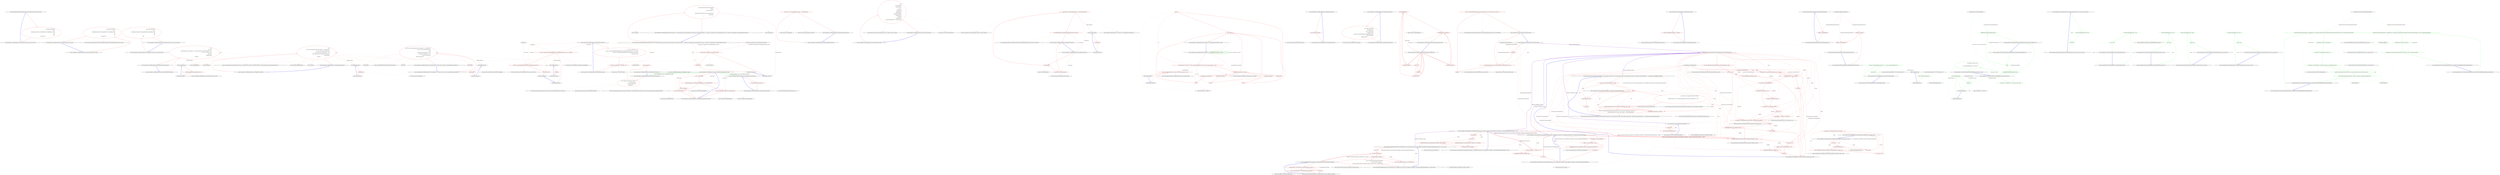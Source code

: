 digraph  {
m7_142 [label="Entry CommandLine.Core.ReflectionExtensions.InstanceProperty(System.Type, string, object)", span="199-199", cluster="CommandLine.Core.ReflectionExtensions.InstanceProperty(System.Type, string, object)", file="CommandLine.cs"];
m7_143 [label="return type.InvokeMember(\r\n                name,\r\n                BindingFlags.GetProperty | BindingFlags.Public | BindingFlags.Instance,\r\n                null,\r\n                target,\r\n                new object[] { });", span="201-206", cluster="CommandLine.Core.ReflectionExtensions.InstanceProperty(System.Type, string, object)", color=red, community=0, file="CommandLine.cs"];
m7_144 [label="Exit CommandLine.Core.ReflectionExtensions.InstanceProperty(System.Type, string, object)", span="199-199", cluster="CommandLine.Core.ReflectionExtensions.InstanceProperty(System.Type, string, object)", file="CommandLine.cs"];
m7_17 [label="Entry Unk.SingleOrDefault", span="", cluster="Unk.SingleOrDefault", file="CommandLine.cs"];
m7_44 [label="Entry System.Type.GetInterfaces()", span="0-0", cluster="System.Type.GetInterfaces()", file="CommandLine.cs"];
m7_91 [label="Entry CommandLine.Core.ReflectionExtensions.IsMutable(System.Type)", span="139-139", cluster="CommandLine.Core.ReflectionExtensions.IsMutable(System.Type)", file="CommandLine.cs"];
m7_92 [label="Func<bool> isMutable = () => {\r\n                var props = type.GetProperties(BindingFlags.Public | BindingFlags.Instance).Any(p => p.CanWrite);\r\n                var fields = type.GetFields(BindingFlags.Public | BindingFlags.Instance).Any();\r\n                return props || fields;\r\n            }", span="141-145", cluster="CommandLine.Core.ReflectionExtensions.IsMutable(System.Type)", color=red, community=0, file="CommandLine.cs"];
m7_93 [label="return type != typeof(object) ? isMutable() : true;", span="146-146", cluster="CommandLine.Core.ReflectionExtensions.IsMutable(System.Type)", color=red, community=0, file="CommandLine.cs"];
m7_94 [label="Exit CommandLine.Core.ReflectionExtensions.IsMutable(System.Type)", span="139-139", cluster="CommandLine.Core.ReflectionExtensions.IsMutable(System.Type)", file="CommandLine.cs"];
m7_148 [label="Entry System.Collections.Generic.IEnumerable<TSource>.Contains<TSource>(TSource)", span="0-0", cluster="System.Collections.Generic.IEnumerable<TSource>.Contains<TSource>(TSource)", file="CommandLine.cs"];
m7_101 [label="Entry System.Type.GetFields(System.Reflection.BindingFlags)", span="0-0", cluster="System.Type.GetFields(System.Reflection.BindingFlags)", file="CommandLine.cs"];
m7_126 [label="Entry System.Collections.Generic.IEnumerable<TSource>.ToArray<TSource>()", span="0-0", cluster="System.Collections.Generic.IEnumerable<TSource>.ToArray<TSource>()", file="CommandLine.cs"];
m7_145 [label="Entry CommandLine.Core.ReflectionExtensions.IsPrimitiveEx(System.Type)", span="209-209", cluster="CommandLine.Core.ReflectionExtensions.IsPrimitiveEx(System.Type)", file="CommandLine.cs"];
m7_146 [label="return\r\n                type.IsValueType ||\r\n                type.IsPrimitive ||\r\n                new [] { \r\n                    typeof(string),\r\n                    typeof(decimal),\r\n                    typeof(DateTime),\r\n                    typeof(DateTimeOffset),\r\n                    typeof(TimeSpan),\r\n                    typeof(Guid)\r\n                }.Contains(type) ||\r\n                Convert.GetTypeCode(type) != TypeCode.Object;", span="211-222", cluster="CommandLine.Core.ReflectionExtensions.IsPrimitiveEx(System.Type)", color=red, community=1, file="CommandLine.cs"];
m7_147 [label="Exit CommandLine.Core.ReflectionExtensions.IsPrimitiveEx(System.Type)", span="209-209", cluster="CommandLine.Core.ReflectionExtensions.IsPrimitiveEx(System.Type)", file="CommandLine.cs"];
m7_6 [label="Entry Unk.>", span="", cluster="Unk.>", file="CommandLine.cs"];
m7_73 [label="Entry System.Action<T>.Invoke(T)", span="0-0", cluster="System.Action<T>.Invoke(T)", file="CommandLine.cs"];
m7_82 [label="Entry CommandLine.Core.ReflectionExtensions.GetDefaultValue(System.Type)", span="130-130", cluster="CommandLine.Core.ReflectionExtensions.GetDefaultValue(System.Type)", file="CommandLine.cs"];
m7_83 [label="var e = Expression.Lambda<Func<object>>(\r\n                Expression.Convert(\r\n                    Expression.Default(type),\r\n                    typeof(object)))", span="132-135", cluster="CommandLine.Core.ReflectionExtensions.GetDefaultValue(System.Type)", color=red, community=0, file="CommandLine.cs"];
m7_84 [label="return e.Compile()();", span="136-136", cluster="CommandLine.Core.ReflectionExtensions.GetDefaultValue(System.Type)", color=red, community=0, file="CommandLine.cs"];
m7_85 [label="Exit CommandLine.Core.ReflectionExtensions.GetDefaultValue(System.Type)", span="130-130", cluster="CommandLine.Core.ReflectionExtensions.GetDefaultValue(System.Type)", file="CommandLine.cs"];
m7_7 [label="Entry Unk.Any", span="", cluster="Unk.Any", file="CommandLine.cs"];
m7_8 [label="Entry Unk.First", span="", cluster="Unk.First", file="CommandLine.cs"];
m7_131 [label="Entry CommandLine.Core.ReflectionExtensions.ToTypeInfo(System.Type)", span="174-174", cluster="CommandLine.Core.ReflectionExtensions.ToTypeInfo(System.Type)", file="CommandLine.cs"];
m7_132 [label="return TypeInfo.Create(type);", span="176-176", cluster="CommandLine.Core.ReflectionExtensions.ToTypeInfo(System.Type)", color=red, community=0, file="CommandLine.cs"];
m7_133 [label="Exit CommandLine.Core.ReflectionExtensions.ToTypeInfo(System.Type)", span="174-174", cluster="CommandLine.Core.ReflectionExtensions.ToTypeInfo(System.Type)", file="CommandLine.cs"];
m7_43 [label="Entry System.Linq.Enumerable.Empty<TResult>()", span="0-0", cluster="System.Linq.Enumerable.Empty<TResult>()", file="CommandLine.cs"];
m7_26 [label="Entry Unk.Create", span="", cluster="Unk.Create", file="CommandLine.cs"];
m7_52 [label="Entry Unk.Where", span="", cluster="Unk.Where", file="CommandLine.cs"];
m7_59 [label="Entry CommandLine.Core.ReflectionExtensions.SetValue<T>(System.Reflection.PropertyInfo, T, object)", span="97-97", cluster="CommandLine.Core.ReflectionExtensions.SetValue<T>(System.Reflection.PropertyInfo, T, object)", file="CommandLine.cs"];
m7_60 [label="Action<Exception> fail = inner => { throw new ApplicationException(''Cannot set value to target instance.'', inner); }", span="99-99", cluster="CommandLine.Core.ReflectionExtensions.SetValue<T>(System.Reflection.PropertyInfo, T, object)", color=red, community=0, file="CommandLine.cs"];
m7_61 [label="property.SetValue(instance, value, null)", span="103-103", cluster="CommandLine.Core.ReflectionExtensions.SetValue<T>(System.Reflection.PropertyInfo, T, object)", color=red, community=0, file="CommandLine.cs"];
m7_70 [label="return instance;", span="122-122", cluster="CommandLine.Core.ReflectionExtensions.SetValue<T>(System.Reflection.PropertyInfo, T, object)", color=red, community=0, file="CommandLine.cs"];
m7_63 [label="fail(e)", span="107-107", cluster="CommandLine.Core.ReflectionExtensions.SetValue<T>(System.Reflection.PropertyInfo, T, object)", color=red, community=0, file="CommandLine.cs"];
m7_65 [label="fail(e)", span="111-111", cluster="CommandLine.Core.ReflectionExtensions.SetValue<T>(System.Reflection.PropertyInfo, T, object)", color=red, community=0, file="CommandLine.cs"];
m7_67 [label="fail(e)", span="115-115", cluster="CommandLine.Core.ReflectionExtensions.SetValue<T>(System.Reflection.PropertyInfo, T, object)", color=red, community=0, file="CommandLine.cs"];
m7_69 [label="fail(e)", span="119-119", cluster="CommandLine.Core.ReflectionExtensions.SetValue<T>(System.Reflection.PropertyInfo, T, object)", color=red, community=0, file="CommandLine.cs"];
m7_62 [label=TargetException, span="105-105", cluster="CommandLine.Core.ReflectionExtensions.SetValue<T>(System.Reflection.PropertyInfo, T, object)", color=red, community=0, file="CommandLine.cs"];
m7_64 [label=TargetParameterCountException, span="109-109", cluster="CommandLine.Core.ReflectionExtensions.SetValue<T>(System.Reflection.PropertyInfo, T, object)", color=red, community=0, file="CommandLine.cs"];
m7_66 [label=MethodAccessException, span="113-113", cluster="CommandLine.Core.ReflectionExtensions.SetValue<T>(System.Reflection.PropertyInfo, T, object)", color=red, community=0, file="CommandLine.cs"];
m7_68 [label=TargetInvocationException, span="117-117", cluster="CommandLine.Core.ReflectionExtensions.SetValue<T>(System.Reflection.PropertyInfo, T, object)", color=red, community=0, file="CommandLine.cs"];
m7_71 [label="Exit CommandLine.Core.ReflectionExtensions.SetValue<T>(System.Reflection.PropertyInfo, T, object)", span="97-97", cluster="CommandLine.Core.ReflectionExtensions.SetValue<T>(System.Reflection.PropertyInfo, T, object)", file="CommandLine.cs"];
m7_45 [label="Entry CommandLine.Core.ReflectionExtensions.ToTargetType(System.Type)", span="71-71", cluster="CommandLine.Core.ReflectionExtensions.ToTargetType(System.Type)", file="CommandLine.cs"];
m7_46 [label="return type == typeof(bool)\r\n                       ? TargetType.Switch\r\n                       : type == typeof(string)\r\n                             ? TargetType.Scalar\r\n                             : type.IsArray || typeof(IEnumerable).IsAssignableFrom(type)\r\n                                   ? TargetType.Sequence\r\n                                   : TargetType.Scalar;", span="73-79", cluster="CommandLine.Core.ReflectionExtensions.ToTargetType(System.Type)", color=red, community=0, file="CommandLine.cs"];
m7_47 [label="Exit CommandLine.Core.ReflectionExtensions.ToTargetType(System.Type)", span="71-71", cluster="CommandLine.Core.ReflectionExtensions.ToTargetType(System.Type)", file="CommandLine.cs"];
m7_102 [label="Entry System.Collections.Generic.IEnumerable<TSource>.Any<TSource>()", span="0-0", cluster="System.Collections.Generic.IEnumerable<TSource>.Any<TSource>()", file="CommandLine.cs"];
m7_77 [label="Entry System.ApplicationException.ApplicationException(string, System.Exception)", span="0-0", cluster="System.ApplicationException.ApplicationException(string, System.Exception)", file="CommandLine.cs"];
m7_18 [label="Entry Unk.ToMaybe", span="", cluster="Unk.ToMaybe", file="CommandLine.cs"];
m7_39 [label="Entry System.Type.SafeGetInterfaces()", span="66-66", cluster="System.Type.SafeGetInterfaces()", file="CommandLine.cs"];
m7_22 [label="Entry System.Reflection.MemberInfo.GetCustomAttributes(System.Type, bool)", span="0-0", cluster="System.Reflection.MemberInfo.GetCustomAttributes(System.Type, bool)", file="CommandLine.cs"];
m7_4 [label="Entry System.Collections.Generic.IEnumerable<TSource>.SelectMany<TSource, TResult>(System.Func<TSource, System.Collections.Generic.IEnumerable<TResult>>)", span="0-0", cluster="System.Collections.Generic.IEnumerable<TSource>.SelectMany<TSource, TResult>(System.Func<TSource, System.Collections.Generic.IEnumerable<TResult>>)", file="CommandLine.cs"];
m7_14 [label="Entry CommandLine.Core.ReflectionExtensions.GetVerbSpecification(System.Type)", span="27-27", cluster="CommandLine.Core.ReflectionExtensions.GetVerbSpecification(System.Type)", file="CommandLine.cs"];
m7_15 [label="return\r\n                (from attr in\r\n                 type.FlattenHierarchy().SelectMany(x => x.GetCustomAttributes(typeof(VerbAttribute), true))\r\n                 let vattr = (VerbAttribute)attr\r\n                 select vattr)\r\n                    .SingleOrDefault()\r\n                    .ToMaybe();", span="29-35", cluster="CommandLine.Core.ReflectionExtensions.GetVerbSpecification(System.Type)", color=red, community=0, file="CommandLine.cs"];
m7_16 [label="Exit CommandLine.Core.ReflectionExtensions.GetVerbSpecification(System.Type)", span="27-27", cluster="CommandLine.Core.ReflectionExtensions.GetVerbSpecification(System.Type)", file="CommandLine.cs"];
m7_9 [label="Entry Unk.selector", span="", cluster="Unk.selector", file="CommandLine.cs"];
m7_128 [label="Entry lambda expression", span="169-169", cluster="lambda expression", file="CommandLine.cs"];
m7_10 [label="Entry lambda expression", span="18-18", cluster="lambda expression", file="CommandLine.cs"];
m7_11 [label="x.GetProperties()", span="18-18", cluster="lambda expression", color=red, community=0, file="CommandLine.cs"];
m7_12 [label="Exit lambda expression", span="18-18", cluster="lambda expression", file="CommandLine.cs"];
m7_19 [label="Entry lambda expression", span="31-31", cluster="lambda expression", file="CommandLine.cs"];
m7_20 [label="x.GetCustomAttributes(typeof(VerbAttribute), true)", span="31-31", cluster="lambda expression", color=red, community=0, file="CommandLine.cs"];
m7_21 [label="Exit lambda expression", span="31-31", cluster="lambda expression", file="CommandLine.cs"];
m7_27 [label="Entry lambda expression", span="41-41", cluster="lambda expression", file="CommandLine.cs"];
m7_28 [label="x.GetProperties()", span="41-41", cluster="lambda expression", color=red, community=0, file="CommandLine.cs"];
m7_29 [label="Exit lambda expression", span="41-41", cluster="lambda expression", file="CommandLine.cs"];
m7_55 [label="specProp.Property.SetValue(current, selector(specProp))", span="92-92", cluster="lambda expression", color=red, community=0, file="CommandLine.cs"];
m7_56 [label="return instance;", span="93-93", cluster="lambda expression", color=red, community=0, file="CommandLine.cs"];
m7_54 [label="Entry lambda expression", span="90-94", cluster="lambda expression", file="CommandLine.cs"];
m7_57 [label="Exit lambda expression", span="90-94", cluster="lambda expression", file="CommandLine.cs"];
m7_75 [label="throw new ApplicationException(''Cannot set value to target instance.'', inner);", span="99-99", cluster="lambda expression", color=red, community=0, file="CommandLine.cs"];
m7_74 [label="Entry lambda expression", span="99-99", cluster="lambda expression", file="CommandLine.cs"];
m7_76 [label="Exit lambda expression", span="99-99", cluster="lambda expression", file="CommandLine.cs"];
m7_96 [label="var props = type.GetProperties(BindingFlags.Public | BindingFlags.Instance).Any(p => p.CanWrite)", span="142-142", cluster="lambda expression", color=red, community=0, file="CommandLine.cs"];
m7_97 [label="var fields = type.GetFields(BindingFlags.Public | BindingFlags.Instance).Any()", span="143-143", cluster="lambda expression", color=red, community=0, file="CommandLine.cs"];
m7_95 [label="Entry lambda expression", span="141-145", cluster="lambda expression", file="CommandLine.cs"];
m7_103 [label="Entry lambda expression", span="142-142", cluster="lambda expression", file="CommandLine.cs"];
m7_98 [label="return props || fields;", span="144-144", cluster="lambda expression", color=red, community=0, file="CommandLine.cs"];
m7_99 [label="Exit lambda expression", span="141-145", cluster="lambda expression", file="CommandLine.cs"];
m7_104 [label="p.CanWrite", span="142-142", cluster="lambda expression", color=red, community=0, file="CommandLine.cs"];
m7_105 [label="Exit lambda expression", span="142-142", cluster="lambda expression", file="CommandLine.cs"];
m7_129 [label="pi.PropertyType", span="169-169", cluster="lambda expression", color=red, community=0, file="CommandLine.cs"];
m7_130 [label="Exit lambda expression", span="169-169", cluster="lambda expression", file="CommandLine.cs"];
m7_72 [label="Entry System.Reflection.PropertyInfo.SetValue(object, object, object[])", span="0-0", cluster="System.Reflection.PropertyInfo.SetValue(object, object, object[])", file="CommandLine.cs"];
m7_81 [label="Entry System.Array.CreateInstance(System.Type, int)", span="0-0", cluster="System.Array.CreateInstance(System.Type, int)", file="CommandLine.cs"];
m7_87 [label="Entry System.Linq.Expressions.Expression.Convert(System.Linq.Expressions.Expression, System.Type)", span="0-0", cluster="System.Linq.Expressions.Expression.Convert(System.Linq.Expressions.Expression, System.Type)", file="CommandLine.cs"];
m7_86 [label="Entry System.Linq.Expressions.Expression.Default(System.Type)", span="0-0", cluster="System.Linq.Expressions.Expression.Default(System.Type)", file="CommandLine.cs"];
m7_90 [label="Entry System.Func<TResult>.Invoke()", span="0-0", cluster="System.Func<TResult>.Invoke()", file="CommandLine.cs"];
m7_127 [label="Entry CommandLine.Infrastructure.ReflectionHelper.CreateDefaultImmutableInstance(System.Type, System.Type[])", span="50-50", cluster="CommandLine.Infrastructure.ReflectionHelper.CreateDefaultImmutableInstance(System.Type, System.Type[])", file="CommandLine.cs"];
m7_48 [label="Entry System.Type.IsAssignableFrom(System.Type)", span="0-0", cluster="System.Type.IsAssignableFrom(System.Type)", file="CommandLine.cs"];
m7_106 [label="Entry CommandLine.Core.ReflectionExtensions.CreateDefaultForImmutable(System.Type)", span="149-149", cluster="CommandLine.Core.ReflectionExtensions.CreateDefaultForImmutable(System.Type)", file="CommandLine.cs"];
m7_107 [label="type == typeof(string)", span="151-151", cluster="CommandLine.Core.ReflectionExtensions.CreateDefaultForImmutable(System.Type)", color=red, community=0, file="CommandLine.cs"];
m7_109 [label="type.IsGenericType && type.GetGenericTypeDefinition() == typeof(IEnumerable<>)", span="155-155", cluster="CommandLine.Core.ReflectionExtensions.CreateDefaultForImmutable(System.Type)", color=red, community=0, file="CommandLine.cs"];
m7_110 [label="return type.GetGenericArguments()[0].CreateEmptyArray();", span="157-157", cluster="CommandLine.Core.ReflectionExtensions.CreateDefaultForImmutable(System.Type)", color=red, community=0, file="CommandLine.cs"];
m7_111 [label="return type.GetDefaultValue();", span="159-159", cluster="CommandLine.Core.ReflectionExtensions.CreateDefaultForImmutable(System.Type)", color=red, community=0, file="CommandLine.cs"];
m7_108 [label="return string.Empty;", span="153-153", cluster="CommandLine.Core.ReflectionExtensions.CreateDefaultForImmutable(System.Type)", color=red, community=0, file="CommandLine.cs"];
m7_112 [label="Exit CommandLine.Core.ReflectionExtensions.CreateDefaultForImmutable(System.Type)", span="149-149", cluster="CommandLine.Core.ReflectionExtensions.CreateDefaultForImmutable(System.Type)", file="CommandLine.cs"];
m7_134 [label="Entry CommandLine.TypeInfo.Create(System.Type)", span="29-29", cluster="CommandLine.TypeInfo.Create(System.Type)", file="CommandLine.cs"];
m7_13 [label="Entry System.Type.GetProperties()", span="0-0", cluster="System.Type.GetProperties()", file="CommandLine.cs"];
m7_23 [label="Entry CommandLine.Core.ReflectionExtensions.GetUsageData(System.Type)", span="38-38", cluster="CommandLine.Core.ReflectionExtensions.GetUsageData(System.Type)", file="CommandLine.cs"];
m7_24 [label="return\r\n                (from pi in type.FlattenHierarchy().SelectMany(x => x.GetProperties())\r\n                    let attrs = pi.GetCustomAttributes(true)\r\n                    where attrs.OfType<UsageAttribute>().Any()\r\n                    select Tuple.Create(pi, (UsageAttribute)attrs.First()))\r\n                        .SingleOrDefault()\r\n                        .ToMaybe();", span="40-46", cluster="CommandLine.Core.ReflectionExtensions.GetUsageData(System.Type)", color=red, community=0, file="CommandLine.cs"];
m7_25 [label="Exit CommandLine.Core.ReflectionExtensions.GetUsageData(System.Type)", span="38-38", cluster="CommandLine.Core.ReflectionExtensions.GetUsageData(System.Type)", file="CommandLine.cs"];
m7_0 [label="Entry CommandLine.Core.ReflectionExtensions.GetSpecifications<T>(System.Type, System.Func<System.Reflection.PropertyInfo, T>)", span="16-16", cluster="CommandLine.Core.ReflectionExtensions.GetSpecifications<T>(System.Type, System.Func<System.Reflection.PropertyInfo, T>)", file="CommandLine.cs"];
m7_1 [label="return from pi in type.FlattenHierarchy().SelectMany(x => x.GetProperties())\r\n                   let attrs = pi.GetCustomAttributes(true)\r\n                   where\r\n                       attrs.OfType<OptionAttribute>().Any() ||\r\n                       attrs.OfType<ValueAttribute>().Any()\r\n                   group pi by pi.Name into g\r\n                   select selector(g.First());", span="18-24", cluster="CommandLine.Core.ReflectionExtensions.GetSpecifications<T>(System.Type, System.Func<System.Reflection.PropertyInfo, T>)", color=red, community=0, file="CommandLine.cs"];
m7_2 [label="Exit CommandLine.Core.ReflectionExtensions.GetSpecifications<T>(System.Type, System.Func<System.Reflection.PropertyInfo, T>)", span="16-16", cluster="CommandLine.Core.ReflectionExtensions.GetSpecifications<T>(System.Type, System.Func<System.Reflection.PropertyInfo, T>)", file="CommandLine.cs"];
m7_88 [label="Entry System.Linq.Expressions.Expression.Lambda<TDelegate>(System.Linq.Expressions.Expression, params System.Linq.Expressions.ParameterExpression[])", span="0-0", cluster="System.Linq.Expressions.Expression.Lambda<TDelegate>(System.Linq.Expressions.Expression, params System.Linq.Expressions.ParameterExpression[])", file="CommandLine.cs"];
m7_113 [label="Entry System.Type.GetGenericTypeDefinition()", span="0-0", cluster="System.Type.GetGenericTypeDefinition()", file="CommandLine.cs"];
m7_117 [label="Entry CommandLine.Core.ReflectionExtensions.AutoDefault(System.Type)", span="162-162", cluster="CommandLine.Core.ReflectionExtensions.AutoDefault(System.Type)", file="CommandLine.cs"];
m7_118 [label="type.IsMutable()", span="164-164", cluster="CommandLine.Core.ReflectionExtensions.AutoDefault(System.Type)", color=red, community=0, file="CommandLine.cs"];
m7_119 [label="return Activator.CreateInstance(type);", span="166-166", cluster="CommandLine.Core.ReflectionExtensions.AutoDefault(System.Type)", color=red, community=0, file="CommandLine.cs"];
m7_120 [label="var ctorTypes = type.GetSpecifications(pi => pi.PropertyType).ToArray()", span="169-169", cluster="CommandLine.Core.ReflectionExtensions.AutoDefault(System.Type)", color=red, community=0, file="CommandLine.cs"];
m7_121 [label="return ReflectionHelper.CreateDefaultImmutableInstance(type, ctorTypes);", span="171-171", cluster="CommandLine.Core.ReflectionExtensions.AutoDefault(System.Type)", color=red, community=0, file="CommandLine.cs"];
m7_122 [label="Exit CommandLine.Core.ReflectionExtensions.AutoDefault(System.Type)", span="162-162", cluster="CommandLine.Core.ReflectionExtensions.AutoDefault(System.Type)", file="CommandLine.cs"];
m7_139 [label="Entry CommandLine.Core.ReflectionExtensions.StaticProperty(System.Type, string)", span="189-189", cluster="CommandLine.Core.ReflectionExtensions.StaticProperty(System.Type, string)", file="CommandLine.cs"];
m7_140 [label="return type.InvokeMember(\r\n                name,\r\n                BindingFlags.GetProperty | BindingFlags.Public | BindingFlags.Static,\r\n                null,\r\n                null,\r\n                new object[] { });", span="191-196", cluster="CommandLine.Core.ReflectionExtensions.StaticProperty(System.Type, string)", color=red, community=0, file="CommandLine.cs"];
m7_141 [label="Exit CommandLine.Core.ReflectionExtensions.StaticProperty(System.Type, string)", span="189-189", cluster="CommandLine.Core.ReflectionExtensions.StaticProperty(System.Type, string)", file="CommandLine.cs"];
m7_149 [label="Entry System.Convert.GetTypeCode(object)", span="0-0", cluster="System.Convert.GetTypeCode(object)", file="CommandLine.cs"];
m7_40 [label="Entry CommandLine.Core.ReflectionExtensions.SafeGetInterfaces(System.Type)", span="66-66", cluster="CommandLine.Core.ReflectionExtensions.SafeGetInterfaces(System.Type)", file="CommandLine.cs"];
m7_41 [label="return type == null ? Enumerable.Empty<Type>() : type.GetInterfaces();", span="68-68", cluster="CommandLine.Core.ReflectionExtensions.SafeGetInterfaces(System.Type)", color=red, community=0, file="CommandLine.cs"];
m7_42 [label="Exit CommandLine.Core.ReflectionExtensions.SafeGetInterfaces(System.Type)", span="66-66", cluster="CommandLine.Core.ReflectionExtensions.SafeGetInterfaces(System.Type)", file="CommandLine.cs"];
m7_115 [label="Entry System.Type.CreateEmptyArray()", span="125-125", cluster="System.Type.CreateEmptyArray()", file="CommandLine.cs"];
m7_116 [label="Entry System.Type.GetDefaultValue()", span="130-130", cluster="System.Type.GetDefaultValue()", file="CommandLine.cs"];
m7_114 [label="Entry System.Type.GetGenericArguments()", span="0-0", cluster="System.Type.GetGenericArguments()", file="CommandLine.cs"];
m7_125 [label="Entry System.Type.GetSpecifications<T>(System.Func<System.Reflection.PropertyInfo, T>)", span="16-16", cluster="System.Type.GetSpecifications<T>(System.Func<System.Reflection.PropertyInfo, T>)", file="CommandLine.cs"];
m7_124 [label="Entry System.Activator.CreateInstance(System.Type)", span="0-0", cluster="System.Activator.CreateInstance(System.Type)", file="CommandLine.cs"];
m7_100 [label="Entry System.Type.GetProperties(System.Reflection.BindingFlags)", span="0-0", cluster="System.Type.GetProperties(System.Reflection.BindingFlags)", file="CommandLine.cs"];
m7_5 [label="Entry System.Reflection.MemberInfo.GetCustomAttributes(bool)", span="0-0", cluster="System.Reflection.MemberInfo.GetCustomAttributes(bool)", file="CommandLine.cs"];
m7_123 [label="Entry System.Type.IsMutable()", span="139-139", cluster="System.Type.IsMutable()", file="CommandLine.cs"];
m7_53 [label="Entry Unk.Aggregate", span="", cluster="Unk.Aggregate", file="CommandLine.cs"];
m7_78 [label="Entry CommandLine.Core.ReflectionExtensions.CreateEmptyArray(System.Type)", span="125-125", cluster="CommandLine.Core.ReflectionExtensions.CreateEmptyArray(System.Type)", file="CommandLine.cs"];
m7_79 [label="return Array.CreateInstance(type, 0);", span="127-127", cluster="CommandLine.Core.ReflectionExtensions.CreateEmptyArray(System.Type)", color=red, community=0, file="CommandLine.cs"];
m7_80 [label="Exit CommandLine.Core.ReflectionExtensions.CreateEmptyArray(System.Type)", span="125-125", cluster="CommandLine.Core.ReflectionExtensions.CreateEmptyArray(System.Type)", file="CommandLine.cs"];
m7_49 [label="Entry CommandLine.Core.ReflectionExtensions.SetProperties<T>(T, System.Collections.Generic.IEnumerable<CommandLine.Core.SpecificationProperty>, System.Func<CommandLine.Core.SpecificationProperty, bool>, System.Func<CommandLine.Core.SpecificationProperty, object>)", span="82-82", cluster="CommandLine.Core.ReflectionExtensions.SetProperties<T>(T, System.Collections.Generic.IEnumerable<CommandLine.Core.SpecificationProperty>, System.Func<CommandLine.Core.SpecificationProperty, bool>, System.Func<CommandLine.Core.SpecificationProperty, object>)", file="CommandLine.cs"];
m7_50 [label="return specProps.Where(predicate).Aggregate(\r\n                instance,\r\n                (current, specProp) =>\r\n                    {\r\n                        specProp.Property.SetValue(current, selector(specProp));\r\n                        return instance;\r\n                    });", span="88-94", cluster="CommandLine.Core.ReflectionExtensions.SetProperties<T>(T, System.Collections.Generic.IEnumerable<CommandLine.Core.SpecificationProperty>, System.Func<CommandLine.Core.SpecificationProperty, bool>, System.Func<CommandLine.Core.SpecificationProperty, object>)", color=red, community=0, file="CommandLine.cs"];
m7_51 [label="Exit CommandLine.Core.ReflectionExtensions.SetProperties<T>(T, System.Collections.Generic.IEnumerable<CommandLine.Core.SpecificationProperty>, System.Func<CommandLine.Core.SpecificationProperty, bool>, System.Func<CommandLine.Core.SpecificationProperty, object>)", span="82-82", cluster="CommandLine.Core.ReflectionExtensions.SetProperties<T>(T, System.Collections.Generic.IEnumerable<CommandLine.Core.SpecificationProperty>, System.Func<CommandLine.Core.SpecificationProperty, bool>, System.Func<CommandLine.Core.SpecificationProperty, object>)", file="CommandLine.cs"];
m7_30 [label="Entry CommandLine.Core.ReflectionExtensions.FlattenHierarchy(System.Type)", span="49-49", cluster="CommandLine.Core.ReflectionExtensions.FlattenHierarchy(System.Type)", file="CommandLine.cs"];
m7_31 [label="type == null", span="51-51", cluster="CommandLine.Core.ReflectionExtensions.FlattenHierarchy(System.Type)", color=red, community=0, file="CommandLine.cs"];
m7_32 [label="yield break;", span="53-53", cluster="CommandLine.Core.ReflectionExtensions.FlattenHierarchy(System.Type)", color=red, community=0, file="CommandLine.cs"];
m7_33 [label="yield return type;", span="55-55", cluster="CommandLine.Core.ReflectionExtensions.FlattenHierarchy(System.Type)", color=red, community=0, file="CommandLine.cs"];
m7_35 [label="yield return @interface;", span="58-58", cluster="CommandLine.Core.ReflectionExtensions.FlattenHierarchy(System.Type)", color=red, community=0, file="CommandLine.cs"];
m7_37 [label="yield return @interface;", span="62-62", cluster="CommandLine.Core.ReflectionExtensions.FlattenHierarchy(System.Type)", color=red, community=0, file="CommandLine.cs"];
m7_34 [label="type.SafeGetInterfaces()", span="56-56", cluster="CommandLine.Core.ReflectionExtensions.FlattenHierarchy(System.Type)", color=red, community=0, file="CommandLine.cs"];
m7_36 [label="FlattenHierarchy(type.BaseType)", span="60-60", cluster="CommandLine.Core.ReflectionExtensions.FlattenHierarchy(System.Type)", color=red, community=0, file="CommandLine.cs"];
m7_38 [label="Exit CommandLine.Core.ReflectionExtensions.FlattenHierarchy(System.Type)", span="49-49", cluster="CommandLine.Core.ReflectionExtensions.FlattenHierarchy(System.Type)", file="CommandLine.cs"];
m7_58 [label="Entry Unk.SetValue", span="", cluster="Unk.SetValue", file="CommandLine.cs"];
m7_138 [label="Entry System.Type.InvokeMember(string, System.Reflection.BindingFlags, System.Reflection.Binder, object, object[])", span="0-0", cluster="System.Type.InvokeMember(string, System.Reflection.BindingFlags, System.Reflection.Binder, object, object[])", file="CommandLine.cs"];
m7_135 [label="Entry CommandLine.Core.ReflectionExtensions.StaticMethod(System.Type, string, params object[])", span="179-179", cluster="CommandLine.Core.ReflectionExtensions.StaticMethod(System.Type, string, params object[])", file="CommandLine.cs"];
m7_136 [label="return type.InvokeMember(\r\n                name,\r\n                BindingFlags.InvokeMethod | BindingFlags.Public | BindingFlags.Static,\r\n                null,\r\n                null,\r\n                args);", span="181-186", cluster="CommandLine.Core.ReflectionExtensions.StaticMethod(System.Type, string, params object[])", color=red, community=0, file="CommandLine.cs"];
m7_137 [label="Exit CommandLine.Core.ReflectionExtensions.StaticMethod(System.Type, string, params object[])", span="179-179", cluster="CommandLine.Core.ReflectionExtensions.StaticMethod(System.Type, string, params object[])", file="CommandLine.cs"];
m7_3 [label="Entry System.Type.FlattenHierarchy()", span="49-49", cluster="System.Type.FlattenHierarchy()", file="CommandLine.cs"];
m7_89 [label="Entry System.Linq.Expressions.Expression<TDelegate>.Compile()", span="0-0", cluster="System.Linq.Expressions.Expression<TDelegate>.Compile()", file="CommandLine.cs"];
m7_150 [label="System.Func<CommandLine.Core.SpecificationProperty, object>", span="", file="CommandLine.cs"];
m7_151 [label=T, span="", file="CommandLine.cs"];
m7_152 [label="System.Type", span="", file="CommandLine.cs"];
m13_13 [label="Entry CommandLine.CommandLineParserException.CommandLineParserException(string, System.Exception)", span="1754-1754", cluster="CommandLine.CommandLineParserException.CommandLineParserException(string, System.Exception)", file="CommandLineVerbs.cs"];
m13_91 [label="Entry CommandLine.CommandLineParser.DisplayHelpVerbText(object, CommandLine.Internal.Pair<System.Reflection.MethodInfo, CommandLine.HelpVerbOptionAttribute>, string)", span="306-306", cluster="CommandLine.CommandLineParser.DisplayHelpVerbText(object, CommandLine.Internal.Pair<System.Reflection.MethodInfo, CommandLine.HelpVerbOptionAttribute>, string)", file="CommandLineVerbs.cs"];
m13_103 [label="string helpText", span="308-308", cluster="CommandLine.CommandLineParser.DisplayHelpVerbText(object, CommandLine.Internal.Pair<System.Reflection.MethodInfo, CommandLine.HelpVerbOptionAttribute>, string)", color=red, community=0, file="CommandLineVerbs.cs"];
m13_104 [label="verb == null", span="309-309", cluster="CommandLine.CommandLineParser.DisplayHelpVerbText(object, CommandLine.Internal.Pair<System.Reflection.MethodInfo, CommandLine.HelpVerbOptionAttribute>, string)", color=red, community=0, file="CommandLineVerbs.cs"];
m13_105 [label="HelpVerbOptionAttribute.InvokeMethod(options, helpInfo, null, out helpText)", span="311-311", cluster="CommandLine.CommandLineParser.DisplayHelpVerbText(object, CommandLine.Internal.Pair<System.Reflection.MethodInfo, CommandLine.HelpVerbOptionAttribute>, string)", color=red, community=0, file="CommandLineVerbs.cs"];
m13_106 [label="HelpVerbOptionAttribute.InvokeMethod(options, helpInfo, verb, out helpText)", span="315-315", cluster="CommandLine.CommandLineParser.DisplayHelpVerbText(object, CommandLine.Internal.Pair<System.Reflection.MethodInfo, CommandLine.HelpVerbOptionAttribute>, string)", color=red, community=0, file="CommandLineVerbs.cs"];
m13_107 [label="_settings.HelpWriter.Write(helpText)", span="317-317", cluster="CommandLine.CommandLineParser.DisplayHelpVerbText(object, CommandLine.Internal.Pair<System.Reflection.MethodInfo, CommandLine.HelpVerbOptionAttribute>, string)", color=red, community=0, file="CommandLineVerbs.cs"];
m13_108 [label="Exit CommandLine.CommandLineParser.DisplayHelpVerbText(object, CommandLine.Internal.Pair<System.Reflection.MethodInfo, CommandLine.HelpVerbOptionAttribute>, string)", span="306-306", cluster="CommandLine.CommandLineParser.DisplayHelpVerbText(object, CommandLine.Internal.Pair<System.Reflection.MethodInfo, CommandLine.HelpVerbOptionAttribute>, string)", file="CommandLineVerbs.cs"];
m13_5 [label="Entry CommandLine.Internal.OptionInfo.CreateInstance(object)", span="71-71", cluster="CommandLine.Internal.OptionInfo.CreateInstance(object)", file="CommandLineVerbs.cs"];
m13_6 [label=_setValueLock, span="73-73", cluster="CommandLine.Internal.OptionInfo.CreateInstance(object)", color=red, community=0, file="CommandLineVerbs.cs"];
m13_7 [label="_property.SetValue(target, Activator.CreateInstance(_property.PropertyType), null)", span="77-77", cluster="CommandLine.Internal.OptionInfo.CreateInstance(object)", color=red, community=0, file="CommandLineVerbs.cs"];
m13_8 [label=Exception, span="79-79", cluster="CommandLine.Internal.OptionInfo.CreateInstance(object)", color=red, community=0, file="CommandLineVerbs.cs"];
m13_9 [label="throw new CommandLineParserException(''Instance defined for verb command could not be created.'', e);", span="81-81", cluster="CommandLine.Internal.OptionInfo.CreateInstance(object)", color=red, community=0, file="CommandLineVerbs.cs"];
m13_10 [label="Exit CommandLine.Internal.OptionInfo.CreateInstance(object)", span="71-71", cluster="CommandLine.Internal.OptionInfo.CreateInstance(object)", file="CommandLineVerbs.cs"];
m13_90 [label="Entry CommandLine.Internal.ReflectionUtil.RetrieveMethod<TAttribute>(object)", span="1046-1046", cluster="CommandLine.Internal.ReflectionUtil.RetrieveMethod<TAttribute>(object)", file="CommandLineVerbs.cs"];
m13_49 [label="Entry System.Reflection.MethodBase.Invoke(object, object[])", span="0-0", cluster="System.Reflection.MethodBase.Invoke(object, object[])", file="CommandLineVerbs.cs"];
m13_64 [label="Entry CommandLine.Internal.ReflectionUtil.RetrieveOptionProperty<TAttribute>(object, string)", span="1127-1127", cluster="CommandLine.Internal.ReflectionUtil.RetrieveOptionProperty<TAttribute>(object, string)", file="CommandLineVerbs.cs"];
m13_88 [label="Entry CommandLine.Internal.ReflectionUtil.RetrievePropertyList<TAttribute>(object)", span="1019-1019", cluster="CommandLine.Internal.ReflectionUtil.RetrievePropertyList<TAttribute>(object)", file="CommandLineVerbs.cs"];
m13_29 [label="Entry CommandLine.VerbOptionAttribute.VerbOptionAttribute(string)", span="124-124", cluster="CommandLine.VerbOptionAttribute.VerbOptionAttribute(string)", file="CommandLineVerbs.cs"];
m13_30 [label="Assumes.NotNullOrEmpty(longName, ''longName'')", span="127-127", cluster="CommandLine.VerbOptionAttribute.VerbOptionAttribute(string)", color=red, community=0, file="CommandLineVerbs.cs"];
m13_31 [label="Exit CommandLine.VerbOptionAttribute.VerbOptionAttribute(string)", span="124-124", cluster="CommandLine.VerbOptionAttribute.VerbOptionAttribute(string)", file="CommandLineVerbs.cs"];
m13_27 [label="Entry CommandLine.CommandLineParserException.CommandLineParserException(string)", span="1749-1749", cluster="CommandLine.CommandLineParserException.CommandLineParserException(string)", file="CommandLineVerbs.cs"];
m13_0 [label="Entry CommandLine.Internal.OptionInfo.GetValue(object)", span="63-63", cluster="CommandLine.Internal.OptionInfo.GetValue(object)", file="CommandLineVerbs.cs"];
m13_1 [label=_setValueLock, span="65-65", cluster="CommandLine.Internal.OptionInfo.GetValue(object)", color=red, community=0, file="CommandLineVerbs.cs"];
m13_2 [label="return _property.GetValue(target, null);", span="67-67", cluster="CommandLine.Internal.OptionInfo.GetValue(object)", color=red, community=0, file="CommandLineVerbs.cs"];
m13_3 [label="Exit CommandLine.Internal.OptionInfo.GetValue(object)", span="63-63", cluster="CommandLine.Internal.OptionInfo.GetValue(object)", file="CommandLineVerbs.cs"];
m13_54 [label="Entry System.Reflection.MethodBase.GetParameters()", span="0-0", cluster="System.Reflection.MethodBase.GetParameters()", file="CommandLineVerbs.cs"];
m13_65 [label="Entry CommandLine.CommandLineParser.DoParseArgumentsUsingVerbs(string[], object)", span="246-246", cluster="CommandLine.CommandLineParser.DoParseArgumentsUsingVerbs(string[], object)", file="CommandLineVerbs.cs"];
m13_66 [label="var verbs = ReflectionUtil.RetrievePropertyList<VerbOptionAttribute>(options)", span="248-248", cluster="CommandLine.CommandLineParser.DoParseArgumentsUsingVerbs(string[], object)", color=red, community=0, file="CommandLineVerbs.cs"];
m13_68 [label="return DoParseArgumentsCore(args, options);", span="252-252", cluster="CommandLine.CommandLineParser.DoParseArgumentsUsingVerbs(string[], object)", color=red, community=0, file="CommandLineVerbs.cs"];
m13_69 [label="var helpInfo = ReflectionUtil.RetrieveMethod<HelpVerbOptionAttribute>(options)", span="254-254", cluster="CommandLine.CommandLineParser.DoParseArgumentsUsingVerbs(string[], object)", color=red, community=0, file="CommandLineVerbs.cs"];
m13_70 [label="args.Length == 0", span="255-255", cluster="CommandLine.CommandLineParser.DoParseArgumentsUsingVerbs(string[], object)", color=red, community=0, file="CommandLineVerbs.cs"];
m13_72 [label="DisplayHelpVerbText(options, helpInfo, null)", span="259-259", cluster="CommandLine.CommandLineParser.DoParseArgumentsUsingVerbs(string[], object)", color=red, community=0, file="CommandLineVerbs.cs"];
m13_74 [label="var optionMap = OptionInfo.CreateMap(options, verbs, _settings)", span="263-263", cluster="CommandLine.CommandLineParser.DoParseArgumentsUsingVerbs(string[], object)", color=red, community=0, file="CommandLineVerbs.cs"];
m13_75 [label="TryParseHelpVerb(args, options, helpInfo)", span="265-265", cluster="CommandLine.CommandLineParser.DoParseArgumentsUsingVerbs(string[], object)", color=red, community=0, file="CommandLineVerbs.cs"];
m13_77 [label="var verbOption = optionMap[args[0]]", span="270-270", cluster="CommandLine.CommandLineParser.DoParseArgumentsUsingVerbs(string[], object)", color=red, community=0, file="CommandLineVerbs.cs"];
m13_78 [label="verbOption.GetValue(options) == null", span="271-271", cluster="CommandLine.CommandLineParser.DoParseArgumentsUsingVerbs(string[], object)", color=red, community=0, file="CommandLineVerbs.cs"];
m13_79 [label="verbOption.CreateInstance(options)", span="274-274", cluster="CommandLine.CommandLineParser.DoParseArgumentsUsingVerbs(string[], object)", color=red, community=0, file="CommandLineVerbs.cs"];
m13_80 [label="var verbArgs = new string[args.Length - 1]", span="276-276", cluster="CommandLine.CommandLineParser.DoParseArgumentsUsingVerbs(string[], object)", color=red, community=0, file="CommandLineVerbs.cs"];
m13_81 [label="args.Length > 1", span="277-277", cluster="CommandLine.CommandLineParser.DoParseArgumentsUsingVerbs(string[], object)", color=red, community=0, file="CommandLineVerbs.cs"];
m13_82 [label="Array.Copy(args, 1, verbArgs, 0, args.Length - 1)", span="279-279", cluster="CommandLine.CommandLineParser.DoParseArgumentsUsingVerbs(string[], object)", color=red, community=0, file="CommandLineVerbs.cs"];
m13_83 [label="var verbResult = DoParseArgumentsCore(verbArgs, verbOption.GetValue(options))", span="281-281", cluster="CommandLine.CommandLineParser.DoParseArgumentsUsingVerbs(string[], object)", color=red, community=0, file="CommandLineVerbs.cs"];
m13_85 [label="DisplayHelpVerbText(options, helpInfo, args[0])", span="285-285", cluster="CommandLine.CommandLineParser.DoParseArgumentsUsingVerbs(string[], object)", color=red, community=0, file="CommandLineVerbs.cs"];
m13_67 [label="verbs.Count == 0", span="249-249", cluster="CommandLine.CommandLineParser.DoParseArgumentsUsingVerbs(string[], object)", color=red, community=0, file="CommandLineVerbs.cs"];
m13_71 [label="helpInfo != null || _settings.HelpWriter != null", span="257-257", cluster="CommandLine.CommandLineParser.DoParseArgumentsUsingVerbs(string[], object)", color=red, community=0, file="CommandLineVerbs.cs"];
m13_73 [label="return false;", span="261-261", cluster="CommandLine.CommandLineParser.DoParseArgumentsUsingVerbs(string[], object)", color=red, community=0, file="CommandLineVerbs.cs"];
m13_76 [label="return false;", span="268-268", cluster="CommandLine.CommandLineParser.DoParseArgumentsUsingVerbs(string[], object)", color=red, community=0, file="CommandLineVerbs.cs"];
m13_84 [label="!verbResult", span="282-282", cluster="CommandLine.CommandLineParser.DoParseArgumentsUsingVerbs(string[], object)", color=red, community=0, file="CommandLineVerbs.cs"];
m13_86 [label="return verbResult;", span="287-287", cluster="CommandLine.CommandLineParser.DoParseArgumentsUsingVerbs(string[], object)", color=red, community=0, file="CommandLineVerbs.cs"];
m13_87 [label="Exit CommandLine.CommandLineParser.DoParseArgumentsUsingVerbs(string[], object)", span="246-246", cluster="CommandLine.CommandLineParser.DoParseArgumentsUsingVerbs(string[], object)", file="CommandLineVerbs.cs"];
m13_12 [label="Entry System.Reflection.PropertyInfo.SetValue(object, object, object[])", span="0-0", cluster="System.Reflection.PropertyInfo.SetValue(object, object, object[])", file="CommandLineVerbs.cs"];
m13_24 [label="Entry CommandLine.Internal.OptionMap.OptionMap(int, CommandLine.CommandLineParserSettings)", span="778-778", cluster="CommandLine.Internal.OptionMap.OptionMap(int, CommandLine.CommandLineParserSettings)", file="CommandLineVerbs.cs"];
m13_55 [label="Entry CommandLine.CommandLineParser.GetVerbOptionsInstanceByName(string, object, out bool)", span="234-234", cluster="CommandLine.CommandLineParser.GetVerbOptionsInstanceByName(string, object, out bool)", file="CommandLineVerbs.cs"];
m13_56 [label="found = false", span="236-236", cluster="CommandLine.CommandLineParser.GetVerbOptionsInstanceByName(string, object, out bool)", color=red, community=0, file="CommandLineVerbs.cs"];
m13_57 [label="string.IsNullOrEmpty(verb)", span="237-237", cluster="CommandLine.CommandLineParser.GetVerbOptionsInstanceByName(string, object, out bool)", color=red, community=0, file="CommandLineVerbs.cs"];
m13_58 [label="return target;", span="239-239", cluster="CommandLine.CommandLineParser.GetVerbOptionsInstanceByName(string, object, out bool)", color=red, community=0, file="CommandLineVerbs.cs"];
m13_59 [label="var pair = ReflectionUtil.RetrieveOptionProperty<VerbOptionAttribute>(target, verb)", span="241-241", cluster="CommandLine.CommandLineParser.GetVerbOptionsInstanceByName(string, object, out bool)", color=red, community=0, file="CommandLineVerbs.cs"];
m13_61 [label="return found ? pair.Left.GetValue(target, null) : target;", span="243-243", cluster="CommandLine.CommandLineParser.GetVerbOptionsInstanceByName(string, object, out bool)", color=red, community=0, file="CommandLineVerbs.cs"];
m13_60 [label="found = pair != null", span="242-242", cluster="CommandLine.CommandLineParser.GetVerbOptionsInstanceByName(string, object, out bool)", color=red, community=0, file="CommandLineVerbs.cs"];
m13_62 [label="Exit CommandLine.CommandLineParser.GetVerbOptionsInstanceByName(string, object, out bool)", span="234-234", cluster="CommandLine.CommandLineParser.GetVerbOptionsInstanceByName(string, object, out bool)", file="CommandLineVerbs.cs"];
m13_40 [label="Entry CommandLine.HelpVerbOptionAttribute.InvokeMethod(object, CommandLine.Internal.Pair<System.Reflection.MethodInfo, CommandLine.HelpVerbOptionAttribute>, string, out string)", span="196-196", cluster="CommandLine.HelpVerbOptionAttribute.InvokeMethod(object, CommandLine.Internal.Pair<System.Reflection.MethodInfo, CommandLine.HelpVerbOptionAttribute>, string, out string)", file="CommandLineVerbs.cs"];
m13_41 [label="text = null", span="199-199", cluster="CommandLine.HelpVerbOptionAttribute.InvokeMethod(object, CommandLine.Internal.Pair<System.Reflection.MethodInfo, CommandLine.HelpVerbOptionAttribute>, string, out string)", color=red, community=0, file="CommandLineVerbs.cs"];
m13_42 [label="var method = helpInfo.Left", span="200-200", cluster="CommandLine.HelpVerbOptionAttribute.InvokeMethod(object, CommandLine.Internal.Pair<System.Reflection.MethodInfo, CommandLine.HelpVerbOptionAttribute>, string, out string)", color=red, community=0, file="CommandLineVerbs.cs"];
m13_45 [label="text = (string) method.Invoke(target, new object[] {verb})", span="207-207", cluster="CommandLine.HelpVerbOptionAttribute.InvokeMethod(object, CommandLine.Internal.Pair<System.Reflection.MethodInfo, CommandLine.HelpVerbOptionAttribute>, string, out string)", color=red, community=0, file="CommandLineVerbs.cs"];
m13_43 [label="!CheckMethodSignature(method)", span="201-201", cluster="CommandLine.HelpVerbOptionAttribute.InvokeMethod(object, CommandLine.Internal.Pair<System.Reflection.MethodInfo, CommandLine.HelpVerbOptionAttribute>, string, out string)", color=red, community=0, file="CommandLineVerbs.cs"];
m13_44 [label="throw new MemberAccessException(string.Format(\r\n                    ''{0} has an incorrect signature. '' +\r\n                    ''Help verb command requires a method that accepts and returns a string.'', method.Name));", span="203-205", cluster="CommandLine.HelpVerbOptionAttribute.InvokeMethod(object, CommandLine.Internal.Pair<System.Reflection.MethodInfo, CommandLine.HelpVerbOptionAttribute>, string, out string)", color=red, community=1, file="CommandLineVerbs.cs"];
m13_46 [label="Exit CommandLine.HelpVerbOptionAttribute.InvokeMethod(object, CommandLine.Internal.Pair<System.Reflection.MethodInfo, CommandLine.HelpVerbOptionAttribute>, string, out string)", span="196-196", cluster="CommandLine.HelpVerbOptionAttribute.InvokeMethod(object, CommandLine.Internal.Pair<System.Reflection.MethodInfo, CommandLine.HelpVerbOptionAttribute>, string, out string)", file="CommandLineVerbs.cs"];
m13_32 [label="Entry CommandLine.Internal.Assumes.NotNullOrEmpty(string, string)", span="1004-1004", cluster="CommandLine.Internal.Assumes.NotNullOrEmpty(string, string)", file="CommandLineVerbs.cs"];
m13_33 [label="Entry CommandLine.HelpVerbOptionAttribute.HelpVerbOptionAttribute()", span="161-161", cluster="CommandLine.HelpVerbOptionAttribute.HelpVerbOptionAttribute()", file="CommandLineVerbs.cs"];
m13_34 [label="HelpText = DefaultHelpText", span="164-164", cluster="CommandLine.HelpVerbOptionAttribute.HelpVerbOptionAttribute()", color=red, community=0, file="CommandLineVerbs.cs"];
m13_35 [label="Exit CommandLine.HelpVerbOptionAttribute.HelpVerbOptionAttribute()", span="161-161", cluster="CommandLine.HelpVerbOptionAttribute.HelpVerbOptionAttribute()", file="CommandLineVerbs.cs"];
m13_11 [label="Entry System.Activator.CreateInstance(System.Type)", span="0-0", cluster="System.Activator.CreateInstance(System.Type)", file="CommandLineVerbs.cs"];
m13_25 [label="Entry CommandLine.Internal.OptionInfo.OptionInfo(CommandLine.OptionAttribute, System.Reflection.PropertyInfo)", span="516-516", cluster="CommandLine.Internal.OptionInfo.OptionInfo(CommandLine.OptionAttribute, System.Reflection.PropertyInfo)", file="CommandLineVerbs.cs"];
m13_26 [label="Entry System.Type.GetConstructor(System.Type[])", span="0-0", cluster="System.Type.GetConstructor(System.Type[])", file="CommandLineVerbs.cs"];
m13_48 [label="Entry System.MemberAccessException.MemberAccessException(string)", span="0-0", cluster="System.MemberAccessException.MemberAccessException(string)", file="CommandLineVerbs.cs"];
m13_63 [label="Entry string.IsNullOrEmpty(string)", span="0-0", cluster="string.IsNullOrEmpty(string)", file="CommandLineVerbs.cs"];
m13_28 [label="Entry string.Format(string, object)", span="0-0", cluster="string.Format(string, object)", file="CommandLineVerbs.cs"];
m13_89 [label="Entry CommandLine.CommandLineParser.DoParseArgumentsCore(string[], object)", span="2013-2013", cluster="CommandLine.CommandLineParser.DoParseArgumentsCore(string[], object)", file="CommandLineVerbs.cs"];
m13_36 [label="Entry CommandLine.HelpVerbOptionAttribute.HelpVerbOptionAttribute(string)", span="172-172", cluster="CommandLine.HelpVerbOptionAttribute.HelpVerbOptionAttribute(string)", file="CommandLineVerbs.cs"];
m13_37 [label="LongName = longName", span="174-174", cluster="CommandLine.HelpVerbOptionAttribute.HelpVerbOptionAttribute(string)", color=red, community=0, file="CommandLineVerbs.cs"];
m13_38 [label="HelpText = DefaultHelpText", span="175-175", cluster="CommandLine.HelpVerbOptionAttribute.HelpVerbOptionAttribute(string)", color=red, community=0, file="CommandLineVerbs.cs"];
m13_39 [label="Exit CommandLine.HelpVerbOptionAttribute.HelpVerbOptionAttribute(string)", span="172-172", cluster="CommandLine.HelpVerbOptionAttribute.HelpVerbOptionAttribute(string)", file="CommandLineVerbs.cs"];
m13_47 [label="Entry CommandLine.HelpVerbOptionAttribute.CheckMethodSignature(System.Reflection.MethodInfo)", span="210-210", cluster="CommandLine.HelpVerbOptionAttribute.CheckMethodSignature(System.Reflection.MethodInfo)", file="CommandLineVerbs.cs"];
m13_50 [label="value.ReturnType == typeof(string) && value.GetParameters().Length == 1", span="212-212", cluster="CommandLine.HelpVerbOptionAttribute.CheckMethodSignature(System.Reflection.MethodInfo)", color=red, community=0, file="CommandLineVerbs.cs"];
m13_51 [label="return value.GetParameters()[0].ParameterType == typeof(string);", span="214-214", cluster="CommandLine.HelpVerbOptionAttribute.CheckMethodSignature(System.Reflection.MethodInfo)", color=red, community=0, file="CommandLineVerbs.cs"];
m13_52 [label="return false;", span="216-216", cluster="CommandLine.HelpVerbOptionAttribute.CheckMethodSignature(System.Reflection.MethodInfo)", color=red, community=0, file="CommandLineVerbs.cs"];
m13_53 [label="Exit CommandLine.HelpVerbOptionAttribute.CheckMethodSignature(System.Reflection.MethodInfo)", span="210-210", cluster="CommandLine.HelpVerbOptionAttribute.CheckMethodSignature(System.Reflection.MethodInfo)", file="CommandLineVerbs.cs"];
m13_102 [label="Entry string.Compare(string, string, System.StringComparison)", span="0-0", cluster="string.Compare(string, string, System.StringComparison)", file="CommandLineVerbs.cs"];
m13_14 [label="Entry CommandLine.Internal.OptionInfo.CreateMap(object, System.Collections.Generic.IList<CommandLine.Internal.Pair<System.Reflection.PropertyInfo, CommandLine.VerbOptionAttribute>>, CommandLine.CommandLineParserSettings)", span="86-86", cluster="CommandLine.Internal.OptionInfo.CreateMap(object, System.Collections.Generic.IList<CommandLine.Internal.Pair<System.Reflection.PropertyInfo, CommandLine.VerbOptionAttribute>>, CommandLine.CommandLineParserSettings)", file="CommandLineVerbs.cs"];
m13_15 [label="var map = new OptionMap(verbs.Count, settings)", span="89-89", cluster="CommandLine.Internal.OptionInfo.CreateMap(object, System.Collections.Generic.IList<CommandLine.Internal.Pair<System.Reflection.PropertyInfo, CommandLine.VerbOptionAttribute>>, CommandLine.CommandLineParserSettings)", color=red, community=0, file="CommandLineVerbs.cs"];
m13_16 [label=verbs, span="90-90", cluster="CommandLine.Internal.OptionInfo.CreateMap(object, System.Collections.Generic.IList<CommandLine.Internal.Pair<System.Reflection.PropertyInfo, CommandLine.VerbOptionAttribute>>, CommandLine.CommandLineParserSettings)", color=red, community=1, file="CommandLineVerbs.cs"];
m13_18 [label="!optionInfo.HasParameterLessCtor && verb.Left.GetValue(target, null) == null", span="97-97", cluster="CommandLine.Internal.OptionInfo.CreateMap(object, System.Collections.Generic.IList<CommandLine.Internal.Pair<System.Reflection.PropertyInfo, CommandLine.VerbOptionAttribute>>, CommandLine.CommandLineParserSettings)", color=red, community=0, file="CommandLineVerbs.cs"];
m13_21 [label="map.RawOptions = target", span="104-104", cluster="CommandLine.Internal.OptionInfo.CreateMap(object, System.Collections.Generic.IList<CommandLine.Internal.Pair<System.Reflection.PropertyInfo, CommandLine.VerbOptionAttribute>>, CommandLine.CommandLineParserSettings)", color=red, community=0, file="CommandLineVerbs.cs"];
m13_20 [label="map[verb.Right.UniqueName] = optionInfo", span="102-102", cluster="CommandLine.Internal.OptionInfo.CreateMap(object, System.Collections.Generic.IList<CommandLine.Internal.Pair<System.Reflection.PropertyInfo, CommandLine.VerbOptionAttribute>>, CommandLine.CommandLineParserSettings)", color=red, community=0, file="CommandLineVerbs.cs"];
m13_22 [label="return map;", span="105-105", cluster="CommandLine.Internal.OptionInfo.CreateMap(object, System.Collections.Generic.IList<CommandLine.Internal.Pair<System.Reflection.PropertyInfo, CommandLine.VerbOptionAttribute>>, CommandLine.CommandLineParserSettings)", color=red, community=0, file="CommandLineVerbs.cs"];
m13_17 [label="var optionInfo = new OptionInfo(verb.Right, verb.Left)\r\n                        {\r\n                            HasParameterLessCtor = verb.Left.PropertyType.GetConstructor(Type.EmptyTypes) != null\r\n\r\n                        }", span="92-96", cluster="CommandLine.Internal.OptionInfo.CreateMap(object, System.Collections.Generic.IList<CommandLine.Internal.Pair<System.Reflection.PropertyInfo, CommandLine.VerbOptionAttribute>>, CommandLine.CommandLineParserSettings)", color=red, community=1, file="CommandLineVerbs.cs"];
m13_19 [label="throw new CommandLineParserException(string.Format(''Type {0} must have a parameterless constructor or'' +\r\n                            '' be already initialized to be used as a verb command.'', verb.Left.PropertyType));", span="99-100", cluster="CommandLine.Internal.OptionInfo.CreateMap(object, System.Collections.Generic.IList<CommandLine.Internal.Pair<System.Reflection.PropertyInfo, CommandLine.VerbOptionAttribute>>, CommandLine.CommandLineParserSettings)", color=red, community=1, file="CommandLineVerbs.cs"];
m13_23 [label="Exit CommandLine.Internal.OptionInfo.CreateMap(object, System.Collections.Generic.IList<CommandLine.Internal.Pair<System.Reflection.PropertyInfo, CommandLine.VerbOptionAttribute>>, CommandLine.CommandLineParserSettings)", span="86-86", cluster="CommandLine.Internal.OptionInfo.CreateMap(object, System.Collections.Generic.IList<CommandLine.Internal.Pair<System.Reflection.PropertyInfo, CommandLine.VerbOptionAttribute>>, CommandLine.CommandLineParserSettings)", file="CommandLineVerbs.cs"];
m13_92 [label="Entry CommandLine.CommandLineParser.TryParseHelpVerb(string[], object, CommandLine.Internal.Pair<System.Reflection.MethodInfo, CommandLine.HelpVerbOptionAttribute>)", span="290-290", cluster="CommandLine.CommandLineParser.TryParseHelpVerb(string[], object, CommandLine.Internal.Pair<System.Reflection.MethodInfo, CommandLine.HelpVerbOptionAttribute>)", file="CommandLineVerbs.cs"];
m13_94 [label="var helpWriter = _settings.HelpWriter", span="292-292", cluster="CommandLine.CommandLineParser.TryParseHelpVerb(string[], object, CommandLine.Internal.Pair<System.Reflection.MethodInfo, CommandLine.HelpVerbOptionAttribute>)", color=red, community=0, file="CommandLineVerbs.cs"];
m13_95 [label="helpInfo != null && helpWriter != null", span="293-293", cluster="CommandLine.CommandLineParser.TryParseHelpVerb(string[], object, CommandLine.Internal.Pair<System.Reflection.MethodInfo, CommandLine.HelpVerbOptionAttribute>)", color=red, community=0, file="CommandLineVerbs.cs"];
m13_96 [label="string.Compare(args[0], helpInfo.Right.LongName, _settings.StringComparison) == 0", span="295-295", cluster="CommandLine.CommandLineParser.TryParseHelpVerb(string[], object, CommandLine.Internal.Pair<System.Reflection.MethodInfo, CommandLine.HelpVerbOptionAttribute>)", color=red, community=0, file="CommandLineVerbs.cs"];
m13_97 [label="var verb = args.Length > 1 ? args[1] : null", span="298-298", cluster="CommandLine.CommandLineParser.TryParseHelpVerb(string[], object, CommandLine.Internal.Pair<System.Reflection.MethodInfo, CommandLine.HelpVerbOptionAttribute>)", color=red, community=0, file="CommandLineVerbs.cs"];
m13_98 [label="DisplayHelpVerbText(options, helpInfo, verb)", span="299-299", cluster="CommandLine.CommandLineParser.TryParseHelpVerb(string[], object, CommandLine.Internal.Pair<System.Reflection.MethodInfo, CommandLine.HelpVerbOptionAttribute>)", color=red, community=0, file="CommandLineVerbs.cs"];
m13_100 [label="return false;", span="303-303", cluster="CommandLine.CommandLineParser.TryParseHelpVerb(string[], object, CommandLine.Internal.Pair<System.Reflection.MethodInfo, CommandLine.HelpVerbOptionAttribute>)", color=red, community=0, file="CommandLineVerbs.cs"];
m13_99 [label="return true;", span="300-300", cluster="CommandLine.CommandLineParser.TryParseHelpVerb(string[], object, CommandLine.Internal.Pair<System.Reflection.MethodInfo, CommandLine.HelpVerbOptionAttribute>)", color=red, community=0, file="CommandLineVerbs.cs"];
m13_101 [label="Exit CommandLine.CommandLineParser.TryParseHelpVerb(string[], object, CommandLine.Internal.Pair<System.Reflection.MethodInfo, CommandLine.HelpVerbOptionAttribute>)", span="290-290", cluster="CommandLine.CommandLineParser.TryParseHelpVerb(string[], object, CommandLine.Internal.Pair<System.Reflection.MethodInfo, CommandLine.HelpVerbOptionAttribute>)", file="CommandLineVerbs.cs"];
m13_93 [label="Entry System.Array.Copy(System.Array, int, System.Array, int, int)", span="0-0", cluster="System.Array.Copy(System.Array, int, System.Array, int, int)", file="CommandLineVerbs.cs"];
m13_4 [label="Entry System.Reflection.PropertyInfo.GetValue(object, object[])", span="0-0", cluster="System.Reflection.PropertyInfo.GetValue(object, object[])", file="CommandLineVerbs.cs"];
m13_109 [label="Entry System.IO.TextWriter.Write(string)", span="0-0", cluster="System.IO.TextWriter.Write(string)", file="CommandLineVerbs.cs"];
m13_110 [label="CommandLine.Internal.OptionInfo", span="", file="CommandLineVerbs.cs"];
m13_111 [label="CommandLine.HelpVerbOptionAttribute", span="", file="CommandLineVerbs.cs"];
m13_112 [label="CommandLine.CommandLineParser", span="", file="CommandLineVerbs.cs"];
m24_41 [label="Entry System.Array.FindLastIndex<T>(T[], System.Predicate<T>)", span="0-0", cluster="System.Array.FindLastIndex<T>(T[], System.Predicate<T>)", file="MultiLineTextAttribute.cs"];
m24_25 [label="Entry System.Array.ForEach<T>(T[], System.Action<T>)", span="0-0", cluster="System.Array.ForEach<T>(T[], System.Action<T>)", file="MultiLineTextAttribute.cs"];
m24_21 [label="Entry CommandLine.Text.MultiLineTextAttribute.AddToHelpText(System.Action<string>)", span="110-110", cluster="CommandLine.Text.MultiLineTextAttribute.AddToHelpText(System.Action<string>)", file="MultiLineTextAttribute.cs"];
m24_22 [label="var strArray = new string[] {_line1, _line2, _line3, _line4, _line5}", span="112-112", cluster="CommandLine.Text.MultiLineTextAttribute.AddToHelpText(System.Action<string>)", color=green, community=0, file="MultiLineTextAttribute.cs"];
m24_23 [label="Array.ForEach( strArray, (line) =>\r\n            {\r\n                if (!string.IsNullOrEmpty(line)) { action( line ); }\r\n            })", span="113-116", cluster="CommandLine.Text.MultiLineTextAttribute.AddToHelpText(System.Action<string>)", color=green, community=1, file="MultiLineTextAttribute.cs"];
m24_24 [label="Exit CommandLine.Text.MultiLineTextAttribute.AddToHelpText(System.Action<string>)", span="110-110", cluster="CommandLine.Text.MultiLineTextAttribute.AddToHelpText(System.Action<string>)", file="MultiLineTextAttribute.cs"];
m24_17 [label="Entry CommandLine.Text.MultiLineTextAttribute.MultiLineTextAttribute(string, string, string, string, string)", span="103-103", cluster="CommandLine.Text.MultiLineTextAttribute.MultiLineTextAttribute(string, string, string, string, string)", file="MultiLineTextAttribute.cs"];
m24_18 [label="Assumes.NotNullOrEmpty(line5, ''line5'')", span="106-106", cluster="CommandLine.Text.MultiLineTextAttribute.MultiLineTextAttribute(string, string, string, string, string)", color=green, community=0, file="MultiLineTextAttribute.cs"];
m24_19 [label="_line5 = line5", span="107-107", cluster="CommandLine.Text.MultiLineTextAttribute.MultiLineTextAttribute(string, string, string, string, string)", color=green, community=0, file="MultiLineTextAttribute.cs"];
m24_20 [label="Exit CommandLine.Text.MultiLineTextAttribute.MultiLineTextAttribute(string, string, string, string, string)", span="103-103", cluster="CommandLine.Text.MultiLineTextAttribute.MultiLineTextAttribute(string, string, string, string, string)", file="MultiLineTextAttribute.cs"];
m24_37 [label="Entry CommandLine.Text.MultiLineTextAttribute.GetLastLineWithText(string[])", span="139-139", cluster="CommandLine.Text.MultiLineTextAttribute.GetLastLineWithText(string[])", file="MultiLineTextAttribute.cs"];
m24_38 [label="int index = Array.FindLastIndex(strArray, (str) => { return !string.IsNullOrEmpty(str); })", span="141-141", cluster="CommandLine.Text.MultiLineTextAttribute.GetLastLineWithText(string[])", color=green, community=0, file="MultiLineTextAttribute.cs"];
m24_39 [label="return index + 1;", span="144-144", cluster="CommandLine.Text.MultiLineTextAttribute.GetLastLineWithText(string[])", color=green, community=0, file="MultiLineTextAttribute.cs"];
m24_40 [label="Exit CommandLine.Text.MultiLineTextAttribute.GetLastLineWithText(string[])", span="139-139", cluster="CommandLine.Text.MultiLineTextAttribute.GetLastLineWithText(string[])", file="MultiLineTextAttribute.cs"];
m24_0 [label="Entry CommandLine.Text.MultiLineTextAttribute.MultiLineTextAttribute(string)", span="46-46", cluster="CommandLine.Text.MultiLineTextAttribute.MultiLineTextAttribute(string)", file="MultiLineTextAttribute.cs"];
m24_1 [label="Assumes.NotNullOrEmpty(line1, ''line1'')", span="48-48", cluster="CommandLine.Text.MultiLineTextAttribute.MultiLineTextAttribute(string)", color=green, community=0, file="MultiLineTextAttribute.cs"];
m24_2 [label="_line1 = line1", span="49-49", cluster="CommandLine.Text.MultiLineTextAttribute.MultiLineTextAttribute(string)", color=green, community=0, file="MultiLineTextAttribute.cs"];
m24_3 [label="Exit CommandLine.Text.MultiLineTextAttribute.MultiLineTextAttribute(string)", span="46-46", cluster="CommandLine.Text.MultiLineTextAttribute.MultiLineTextAttribute(string)", file="MultiLineTextAttribute.cs"];
m24_5 [label="Entry CommandLine.Text.MultiLineTextAttribute.MultiLineTextAttribute(string, string)", span="58-58", cluster="CommandLine.Text.MultiLineTextAttribute.MultiLineTextAttribute(string, string)", file="MultiLineTextAttribute.cs"];
m24_6 [label="Assumes.NotNullOrEmpty(line2, ''line2'')", span="61-61", cluster="CommandLine.Text.MultiLineTextAttribute.MultiLineTextAttribute(string, string)", color=green, community=0, file="MultiLineTextAttribute.cs"];
m24_7 [label="_line2 = line2", span="62-62", cluster="CommandLine.Text.MultiLineTextAttribute.MultiLineTextAttribute(string, string)", color=green, community=0, file="MultiLineTextAttribute.cs"];
m24_8 [label="Exit CommandLine.Text.MultiLineTextAttribute.MultiLineTextAttribute(string, string)", span="58-58", cluster="CommandLine.Text.MultiLineTextAttribute.MultiLineTextAttribute(string, string)", file="MultiLineTextAttribute.cs"];
m24_9 [label="Entry CommandLine.Text.MultiLineTextAttribute.MultiLineTextAttribute(string, string, string)", span="72-72", cluster="CommandLine.Text.MultiLineTextAttribute.MultiLineTextAttribute(string, string, string)", file="MultiLineTextAttribute.cs"];
m24_10 [label="Assumes.NotNullOrEmpty(line3, ''line3'')", span="75-75", cluster="CommandLine.Text.MultiLineTextAttribute.MultiLineTextAttribute(string, string, string)", color=green, community=0, file="MultiLineTextAttribute.cs"];
m24_11 [label="_line3 = line3", span="76-76", cluster="CommandLine.Text.MultiLineTextAttribute.MultiLineTextAttribute(string, string, string)", color=green, community=0, file="MultiLineTextAttribute.cs"];
m24_12 [label="Exit CommandLine.Text.MultiLineTextAttribute.MultiLineTextAttribute(string, string, string)", span="72-72", cluster="CommandLine.Text.MultiLineTextAttribute.MultiLineTextAttribute(string, string, string)", file="MultiLineTextAttribute.cs"];
m24_42 [label="Entry lambda expression", span="141-141", cluster="lambda expression", file="MultiLineTextAttribute.cs"];
m24_26 [label="Entry lambda expression", span="113-116", cluster="lambda expression", file="MultiLineTextAttribute.cs"];
m24_28 [label="action( line )", span="115-115", cluster="lambda expression", color=green, community=0, file="MultiLineTextAttribute.cs"];
m24_27 [label="!string.IsNullOrEmpty(line)", span="115-115", cluster="lambda expression", color=green, community=0, file="MultiLineTextAttribute.cs"];
m24_29 [label="Exit lambda expression", span="113-116", cluster="lambda expression", file="MultiLineTextAttribute.cs"];
m24_43 [label="return !string.IsNullOrEmpty(str);", span="141-141", cluster="lambda expression", color=green, community=0, file="MultiLineTextAttribute.cs"];
m24_44 [label="Exit lambda expression", span="141-141", cluster="lambda expression", file="MultiLineTextAttribute.cs"];
m24_30 [label="Entry string.IsNullOrEmpty(string)", span="0-0", cluster="string.IsNullOrEmpty(string)", file="MultiLineTextAttribute.cs"];
m24_32 [label="Entry CommandLine.Text.MultiLineTextAttribute.AddToHelpText(CommandLine.Text.HelpText, bool)", span="119-119", cluster="CommandLine.Text.MultiLineTextAttribute.AddToHelpText(CommandLine.Text.HelpText, bool)", file="MultiLineTextAttribute.cs"];
m24_33 [label=before, span="123-123", cluster="CommandLine.Text.MultiLineTextAttribute.AddToHelpText(CommandLine.Text.HelpText, bool)", color=green, community=0, file="MultiLineTextAttribute.cs"];
m24_34 [label="AddToHelpText(helpText.AddPreOptionsLine)", span="125-125", cluster="CommandLine.Text.MultiLineTextAttribute.AddToHelpText(CommandLine.Text.HelpText, bool)", color=green, community=0, file="MultiLineTextAttribute.cs"];
m24_35 [label="AddToHelpText(helpText.AddPostOptionsLine)", span="129-129", cluster="CommandLine.Text.MultiLineTextAttribute.AddToHelpText(CommandLine.Text.HelpText, bool)", color=green, community=0, file="MultiLineTextAttribute.cs"];
m24_36 [label="Exit CommandLine.Text.MultiLineTextAttribute.AddToHelpText(CommandLine.Text.HelpText, bool)", span="119-119", cluster="CommandLine.Text.MultiLineTextAttribute.AddToHelpText(CommandLine.Text.HelpText, bool)", file="MultiLineTextAttribute.cs"];
m24_31 [label="Entry System.Action<T>.Invoke(T)", span="0-0", cluster="System.Action<T>.Invoke(T)", file="MultiLineTextAttribute.cs"];
m24_4 [label="Entry CommandLine.Internal.Assumes.NotNullOrEmpty(string, string)", span="1004-1004", cluster="CommandLine.Internal.Assumes.NotNullOrEmpty(string, string)", file="MultiLineTextAttribute.cs"];
m24_13 [label="Entry CommandLine.Text.MultiLineTextAttribute.MultiLineTextAttribute(string, string, string, string)", span="87-87", cluster="CommandLine.Text.MultiLineTextAttribute.MultiLineTextAttribute(string, string, string, string)", file="MultiLineTextAttribute.cs"];
m24_14 [label="Assumes.NotNullOrEmpty(line4, ''line4'')", span="90-90", cluster="CommandLine.Text.MultiLineTextAttribute.MultiLineTextAttribute(string, string, string, string)", color=green, community=0, file="MultiLineTextAttribute.cs"];
m24_15 [label="_line4 = line4", span="91-91", cluster="CommandLine.Text.MultiLineTextAttribute.MultiLineTextAttribute(string, string, string, string)", color=green, community=0, file="MultiLineTextAttribute.cs"];
m24_16 [label="Exit CommandLine.Text.MultiLineTextAttribute.MultiLineTextAttribute(string, string, string, string)", span="87-87", cluster="CommandLine.Text.MultiLineTextAttribute.MultiLineTextAttribute(string, string, string, string)", file="MultiLineTextAttribute.cs"];
m24_45 [label="System.Action<string>", span="", file="MultiLineTextAttribute.cs"];
m24_46 [label="CommandLine.Text.MultiLineTextAttribute", span="", file="MultiLineTextAttribute.cs"];
m25_9 [label="Entry System.Reflection.Assembly.GetCustomAttributes(System.Type, bool)", span="0-0", cluster="System.Reflection.Assembly.GetCustomAttributes(System.Type, bool)", file="MultiLineTextAttributeFixture.cs"];
m25_10 [label="Entry System.Collections.Generic.IEnumerable<TSource>.Count<TSource>()", span="0-0", cluster="System.Collections.Generic.IEnumerable<TSource>.Count<TSource>()", file="MultiLineTextAttributeFixture.cs"];
m25_8 [label="Entry object.GetType()", span="0-0", cluster="object.GetType()", file="MultiLineTextAttributeFixture.cs"];
m25_12 [label="Entry Unk.Equal", span="", cluster="Unk.Equal", file="MultiLineTextAttributeFixture.cs"];
m25_0 [label="Entry CommandLine.Text.Tests.MultiLineTextAttributeFixture.AssemblyLicenseShouldOfferReadOnlyPropertyNamedValue()", span="43-43", cluster="CommandLine.Text.Tests.MultiLineTextAttributeFixture.AssemblyLicenseShouldOfferReadOnlyPropertyNamedValue()", file="MultiLineTextAttributeFixture.cs"];
m25_1 [label="IEnumerable<AssemblyLicenseAttribute> licenseAttributes = this.GetType().Assembly.GetCustomAttributes(typeof(AssemblyLicenseAttribute), false) as AssemblyLicenseAttribute[]", span="45-45", cluster="CommandLine.Text.Tests.MultiLineTextAttributeFixture.AssemblyLicenseShouldOfferReadOnlyPropertyNamedValue()", color=green, community=0, file="MultiLineTextAttributeFixture.cs"];
m25_2 [label="licenseAttributes.Count().Should().Equal(1)", span="47-47", cluster="CommandLine.Text.Tests.MultiLineTextAttributeFixture.AssemblyLicenseShouldOfferReadOnlyPropertyNamedValue()", color=green, community=0, file="MultiLineTextAttributeFixture.cs"];
m25_3 [label="string license = licenseAttributes.Single().Value", span="49-49", cluster="CommandLine.Text.Tests.MultiLineTextAttributeFixture.AssemblyLicenseShouldOfferReadOnlyPropertyNamedValue()", color=green, community=0, file="MultiLineTextAttributeFixture.cs"];
m25_4 [label="string[] lines = license.Split(new[] { Environment.NewLine }, StringSplitOptions.None)", span="50-50", cluster="CommandLine.Text.Tests.MultiLineTextAttributeFixture.AssemblyLicenseShouldOfferReadOnlyPropertyNamedValue()", color=green, community=0, file="MultiLineTextAttributeFixture.cs"];
m25_5 [label="lines[0].Should().Equal(@''This is free software. You may redistribute copies of it under the terms of'')", span="51-51", cluster="CommandLine.Text.Tests.MultiLineTextAttributeFixture.AssemblyLicenseShouldOfferReadOnlyPropertyNamedValue()", color=green, community=0, file="MultiLineTextAttributeFixture.cs"];
m25_6 [label="lines[1].Should().Equal(@''the MIT License <http://www.opensource.org/licenses/mit-license.php>.'')", span="52-52", cluster="CommandLine.Text.Tests.MultiLineTextAttributeFixture.AssemblyLicenseShouldOfferReadOnlyPropertyNamedValue()", color=green, community=0, file="MultiLineTextAttributeFixture.cs"];
m25_7 [label="Exit CommandLine.Text.Tests.MultiLineTextAttributeFixture.AssemblyLicenseShouldOfferReadOnlyPropertyNamedValue()", span="43-43", cluster="CommandLine.Text.Tests.MultiLineTextAttributeFixture.AssemblyLicenseShouldOfferReadOnlyPropertyNamedValue()", file="MultiLineTextAttributeFixture.cs"];
m25_14 [label="Entry string.Split(string[], System.StringSplitOptions)", span="0-0", cluster="string.Split(string[], System.StringSplitOptions)", file="MultiLineTextAttributeFixture.cs"];
m25_11 [label="Entry Unk.Should", span="", cluster="Unk.Should", file="MultiLineTextAttributeFixture.cs"];
m25_13 [label="Entry System.Collections.Generic.IEnumerable<TSource>.Single<TSource>()", span="0-0", cluster="System.Collections.Generic.IEnumerable<TSource>.Single<TSource>()", file="MultiLineTextAttributeFixture.cs"];
m25_15 [label="Entry CommandLine.Text.Tests.MultiLineTextAttributeFixture.AssemblyUsageShouldOfferReadOnlyPropertyNamedValue()", span="56-56", cluster="CommandLine.Text.Tests.MultiLineTextAttributeFixture.AssemblyUsageShouldOfferReadOnlyPropertyNamedValue()", file="MultiLineTextAttributeFixture.cs"];
m25_16 [label="IEnumerable<AssemblyUsageAttribute> usageAttributes = this.GetType().Assembly.GetCustomAttributes(typeof(AssemblyUsageAttribute), false) as AssemblyUsageAttribute[]", span="58-58", cluster="CommandLine.Text.Tests.MultiLineTextAttributeFixture.AssemblyUsageShouldOfferReadOnlyPropertyNamedValue()", color=green, community=0, file="MultiLineTextAttributeFixture.cs"];
m25_17 [label="usageAttributes.Count().Should().Equal(1)", span="60-60", cluster="CommandLine.Text.Tests.MultiLineTextAttributeFixture.AssemblyUsageShouldOfferReadOnlyPropertyNamedValue()", color=green, community=0, file="MultiLineTextAttributeFixture.cs"];
m25_18 [label="usageAttributes.Single().Value.Should().Equal(@''[no usage, this is a dll]'' + Environment.NewLine)", span="61-61", cluster="CommandLine.Text.Tests.MultiLineTextAttributeFixture.AssemblyUsageShouldOfferReadOnlyPropertyNamedValue()", color=green, community=0, file="MultiLineTextAttributeFixture.cs"];
m25_19 [label="Exit CommandLine.Text.Tests.MultiLineTextAttributeFixture.AssemblyUsageShouldOfferReadOnlyPropertyNamedValue()", span="56-56", cluster="CommandLine.Text.Tests.MultiLineTextAttributeFixture.AssemblyUsageShouldOfferReadOnlyPropertyNamedValue()", file="MultiLineTextAttributeFixture.cs"];
m25_20 [label="CommandLine.Text.Tests.MultiLineTextAttributeFixture", span="", file="MultiLineTextAttributeFixture.cs"];
m7_142 -> m7_143  [key=0, style=solid, color=red];
m7_143 -> m7_144  [key=0, style=solid, color=red];
m7_143 -> m7_138  [key=2, style=dotted, color=red];
m7_144 -> m7_142  [key=0, style=bold, color=blue];
m7_91 -> m7_92  [key=0, style=solid, color=red];
m7_91 -> m7_96  [key=1, style=dashed, color=red, label="System.Type"];
m7_91 -> m7_97  [key=1, style=dashed, color=red, label="System.Type"];
m7_91 -> m7_93  [key=1, style=dashed, color=red, label="System.Type"];
m7_92 -> m7_93  [key=0, style=solid, color=red];
m7_93 -> m7_94  [key=0, style=solid, color=red];
m7_93 -> m7_90  [key=2, style=dotted, color=red];
m7_94 -> m7_91  [key=0, style=bold, color=blue];
m7_145 -> m7_146  [key=0, style=solid, color=red];
m7_146 -> m7_147  [key=0, style=solid, color=red];
m7_146 -> m7_148  [key=2, style=dotted, color=red];
m7_146 -> m7_149  [key=2, style=dotted, color=red];
m7_147 -> m7_145  [key=0, style=bold, color=blue];
m7_82 -> m7_83  [key=0, style=solid, color=red];
m7_83 -> m7_84  [key=0, style=solid, color=red];
m7_83 -> m7_86  [key=2, style=dotted, color=red];
m7_83 -> m7_87  [key=2, style=dotted, color=red];
m7_83 -> m7_88  [key=2, style=dotted, color=red];
m7_84 -> m7_85  [key=0, style=solid, color=red];
m7_84 -> m7_89  [key=2, style=dotted, color=red];
m7_84 -> m7_90  [key=2, style=dotted, color=red];
m7_85 -> m7_82  [key=0, style=bold, color=blue];
m7_131 -> m7_132  [key=0, style=solid, color=red];
m7_132 -> m7_133  [key=0, style=solid, color=red];
m7_132 -> m7_134  [key=2, style=dotted, color=red];
m7_133 -> m7_131  [key=0, style=bold, color=blue];
m7_59 -> m7_60  [key=0, style=solid, color=red];
m7_59 -> m7_61  [key=1, style=dashed, color=red, label="System.Reflection.PropertyInfo"];
m7_59 -> m7_70  [key=1, style=dashed, color=red, label=T];
m7_59 -> m7_59  [key=3, color=green, style=bold, label="method methodReturn T SetValue"];
m7_60 -> m7_61  [key=0, style=solid, color=red];
m7_60 -> m7_75  [key=1, style=dashed, color=red, label="System.Exception"];
m7_60 -> m7_63  [key=1, style=dashed, color=red, label=fail];
m7_60 -> m7_65  [key=1, style=dashed, color=red, label=fail];
m7_60 -> m7_67  [key=1, style=dashed, color=red, label=fail];
m7_60 -> m7_69  [key=1, style=dashed, color=red, label=fail];
m7_61 -> m7_62  [key=0, style=solid, color=red];
m7_61 -> m7_64  [key=0, style=solid, color=red];
m7_61 -> m7_66  [key=0, style=solid, color=red];
m7_61 -> m7_68  [key=0, style=solid, color=red];
m7_61 -> m7_70  [key=0, style=solid, color=red];
m7_61 -> m7_72  [key=2, style=dotted, color=red];
m7_70 -> m7_71  [key=0, style=solid, color=red];
m7_63 -> m7_70  [key=0, style=solid, color=red];
m7_63 -> m7_73  [key=2, style=dotted, color=red];
m7_65 -> m7_70  [key=0, style=solid, color=red];
m7_65 -> m7_73  [key=2, style=dotted, color=red];
m7_67 -> m7_70  [key=0, style=solid, color=red];
m7_67 -> m7_73  [key=2, style=dotted, color=red];
m7_69 -> m7_70  [key=0, style=solid, color=red];
m7_69 -> m7_73  [key=2, style=dotted, color=red];
m7_62 -> m7_63  [key=0, style=solid, color=red];
m7_64 -> m7_65  [key=0, style=solid, color=red];
m7_66 -> m7_67  [key=0, style=solid, color=red];
m7_68 -> m7_69  [key=0, style=solid, color=red];
m7_71 -> m7_59  [key=0, style=bold, color=blue];
m7_45 -> m7_46  [key=0, style=solid, color=red];
m7_46 -> m7_47  [key=0, style=solid, color=red];
m7_46 -> m7_48  [key=2, style=dotted, color=red];
m7_47 -> m7_45  [key=0, style=bold, color=blue];
m7_14 -> m7_15  [key=0, style=solid, color=red];
m7_15 -> m7_16  [key=0, style=solid, color=red];
m7_15 -> m7_3  [key=2, style=dotted, color=red];
m7_15 -> m7_4  [key=2, style=dotted, color=red];
m7_15 -> m7_17  [key=2, style=dotted, color=red];
m7_15 -> m7_18  [key=2, style=dotted, color=red];
m7_15 -> m7_19  [key=1, style=dashed, color=red, label="lambda expression"];
m7_15 -> m7_15  [key=1, style=dashed, color=red, label=attr];
m7_16 -> m7_14  [key=0, style=bold, color=blue];
m7_128 -> m7_129  [key=0, style=solid, color=red];
m7_10 -> m7_11  [key=0, style=solid, color=red];
m7_11 -> m7_12  [key=0, style=solid, color=red];
m7_11 -> m7_13  [key=2, style=dotted, color=red];
m7_12 -> m7_10  [key=0, style=bold, color=blue];
m7_19 -> m7_20  [key=0, style=solid, color=red];
m7_20 -> m7_21  [key=0, style=solid, color=red];
m7_20 -> m7_22  [key=2, style=dotted, color=red];
m7_21 -> m7_19  [key=0, style=bold, color=blue];
m7_27 -> m7_28  [key=0, style=solid, color=red];
m7_28 -> m7_29  [key=0, style=solid, color=red];
m7_28 -> m7_13  [key=2, style=dotted, color=red];
m7_29 -> m7_27  [key=0, style=bold, color=blue];
m7_55 -> m7_56  [key=0, style=solid, color=red];
m7_55 -> m7_9  [key=2, style=dotted, color=red];
m7_55 -> m7_58  [key=2, style=dotted, color=red];
m7_56 -> m7_57  [key=0, style=solid, color=red];
m7_54 -> m7_55  [key=0, style=solid, color=red];
m7_57 -> m7_54  [key=0, style=bold, color=blue];
m7_75 -> m7_76  [key=0, style=solid, color=red];
m7_75 -> m7_77  [key=2, style=dotted, color=red];
m7_74 -> m7_75  [key=0, style=solid, color=red];
m7_76 -> m7_74  [key=0, style=bold, color=blue];
m7_96 -> m7_97  [key=0, style=solid, color=red];
m7_96 -> m7_100  [key=2, style=dotted, color=red];
m7_96 -> m7_7  [key=2, style=dotted, color=red];
m7_96 -> m7_103  [key=1, style=dashed, color=red, label="lambda expression"];
m7_96 -> m7_98  [key=1, style=dashed, color=red, label=props];
m7_97 -> m7_98  [key=0, style=solid, color=red];
m7_97 -> m7_101  [key=2, style=dotted, color=red];
m7_97 -> m7_102  [key=2, style=dotted, color=red];
m7_95 -> m7_96  [key=0, style=solid, color=red];
m7_103 -> m7_104  [key=0, style=solid, color=red];
m7_98 -> m7_99  [key=0, style=solid, color=red];
m7_99 -> m7_95  [key=0, style=bold, color=blue];
m7_104 -> m7_105  [key=0, style=solid, color=red];
m7_105 -> m7_103  [key=0, style=bold, color=blue];
m7_129 -> m7_130  [key=0, style=solid, color=red];
m7_130 -> m7_128  [key=0, style=bold, color=blue];
m7_106 -> m7_107  [key=0, style=solid, color=red];
m7_106 -> m7_109  [key=1, style=dashed, color=red, label="System.Type"];
m7_106 -> m7_110  [key=1, style=dashed, color=red, label="System.Type"];
m7_106 -> m7_111  [key=1, style=dashed, color=red, label="System.Type"];
m7_106 -> m7_78  [key=3, color=green, style=bold, label="method methodReturn object CreateDefaultForImmutable"];
m7_106 -> m7_82  [key=3, color=green, style=bold, label="method methodReturn object CreateDefaultForImmutable"];
m7_107 -> m7_108  [key=0, style=solid, color=red];
m7_107 -> m7_109  [key=0, style=solid, color=red];
m7_109 -> m7_110  [key=0, style=solid, color=red];
m7_109 -> m7_111  [key=0, style=solid, color=red];
m7_109 -> m7_113  [key=2, style=dotted, color=red];
m7_110 -> m7_112  [key=0, style=solid, color=red];
m7_110 -> m7_114  [key=2, style=dotted, color=red];
m7_110 -> m7_115  [key=2, style=dotted, color=red];
m7_111 -> m7_112  [key=0, style=solid, color=red];
m7_111 -> m7_116  [key=2, style=dotted, color=red];
m7_108 -> m7_112  [key=0, style=solid, color=red];
m7_112 -> m7_106  [key=0, style=bold, color=blue];
m7_23 -> m7_24  [key=0, style=solid, color=red];
m7_24 -> m7_25  [key=0, style=solid, color=red];
m7_24 -> m7_3  [key=2, style=dotted, color=red];
m7_24 -> m7_4  [key=2, style=dotted, color=red];
m7_24 -> m7_5  [key=2, style=dotted, color=red];
m7_24 -> m7_6  [key=2, style=dotted, color=red];
m7_24 -> m7_7  [key=2, style=dotted, color=red];
m7_24 -> m7_8  [key=2, style=dotted, color=red];
m7_24 -> m7_26  [key=2, style=dotted, color=red];
m7_24 -> m7_17  [key=2, style=dotted, color=red];
m7_24 -> m7_18  [key=2, style=dotted, color=red];
m7_24 -> m7_27  [key=1, style=dashed, color=red, label="lambda expression"];
m7_24 -> m7_24  [key=1, style=dashed, color=red, label=pi];
m7_25 -> m7_23  [key=0, style=bold, color=blue];
m7_0 -> m7_1  [key=0, style=solid, color=red];
m7_1 -> m7_2  [key=0, style=solid, color=red];
m7_1 -> m7_3  [key=2, style=dotted, color=red];
m7_1 -> m7_4  [key=2, style=dotted, color=red];
m7_1 -> m7_5  [key=2, style=dotted, color=red];
m7_1 -> m7_6  [key=2, style=dotted, color=red];
m7_1 -> m7_7  [key=2, style=dotted, color=red];
m7_1 -> m7_8  [key=2, style=dotted, color=red];
m7_1 -> m7_9  [key=2, style=dotted, color=red];
m7_1 -> m7_10  [key=1, style=dashed, color=red, label="lambda expression"];
m7_1 -> m7_1  [key=1, style=dashed, color=red, label=pi];
m7_2 -> m7_0  [key=0, style=bold, color=blue];
m7_117 -> m7_118  [key=0, style=solid, color=red];
m7_117 -> m7_119  [key=1, style=dashed, color=red, label="System.Type"];
m7_117 -> m7_120  [key=1, style=dashed, color=red, label="System.Type"];
m7_117 -> m7_121  [key=1, style=dashed, color=red, label="System.Type"];
m7_118 -> m7_119  [key=0, style=solid, color=red];
m7_118 -> m7_120  [key=0, style=solid, color=red];
m7_118 -> m7_123  [key=2, style=dotted, color=red];
m7_119 -> m7_122  [key=0, style=solid, color=red];
m7_119 -> m7_124  [key=2, style=dotted, color=red];
m7_120 -> m7_121  [key=0, style=solid, color=red];
m7_120 -> m7_125  [key=2, style=dotted, color=red];
m7_120 -> m7_126  [key=2, style=dotted, color=red];
m7_120 -> m7_128  [key=1, style=dashed, color=red, label="lambda expression"];
m7_121 -> m7_122  [key=0, style=solid, color=red];
m7_121 -> m7_127  [key=2, style=dotted, color=red];
m7_122 -> m7_117  [key=0, style=bold, color=blue];
m7_139 -> m7_140  [key=0, style=solid, color=red];
m7_140 -> m7_141  [key=0, style=solid, color=red];
m7_140 -> m7_138  [key=2, style=dotted, color=red];
m7_141 -> m7_139  [key=0, style=bold, color=blue];
m7_40 -> m7_41  [key=0, style=solid, color=red];
m7_41 -> m7_42  [key=0, style=solid, color=red];
m7_41 -> m7_43  [key=2, style=dotted, color=red];
m7_41 -> m7_44  [key=2, style=dotted, color=red];
m7_42 -> m7_40  [key=0, style=bold, color=blue];
m7_78 -> m7_79  [key=0, style=solid, color=red];
m7_79 -> m7_80  [key=0, style=solid, color=red];
m7_79 -> m7_81  [key=2, style=dotted, color=red];
m7_80 -> m7_78  [key=0, style=bold, color=blue];
m7_49 -> m7_50  [key=0, style=solid, color=red];
m7_49 -> m7_55  [key=1, style=dashed, color=red, label="System.Func<CommandLine.Core.SpecificationProperty, object>"];
m7_49 -> m7_56  [key=1, style=dashed, color=red, label=T];
m7_50 -> m7_51  [key=0, style=solid, color=red];
m7_50 -> m7_52  [key=2, style=dotted, color=red];
m7_50 -> m7_53  [key=2, style=dotted, color=red];
m7_50 -> m7_54  [key=1, style=dashed, color=red, label="lambda expression"];
m7_51 -> m7_49  [key=0, style=bold, color=blue];
m7_30 -> m7_31  [key=0, style=solid, color=red];
m7_30 -> m7_32  [key=0, style=bold, color=red];
m7_30 -> m7_33  [key=0, style=bold, color=red];
m7_30 -> m7_35  [key=0, style=bold, color=red];
m7_30 -> m7_37  [key=0, style=bold, color=red];
m7_30 -> m7_34  [key=1, style=dashed, color=red, label="System.Type"];
m7_30 -> m7_36  [key=1, style=dashed, color=red, label="System.Type"];
m7_31 -> m7_32  [key=0, style=solid, color=red];
m7_31 -> m7_33  [key=0, style=solid, color=red];
m7_32 -> m7_33  [key=0, style=solid, color=red];
m7_33 -> m7_34  [key=0, style=solid, color=red];
m7_35 -> m7_34  [key=0, style=solid, color=red];
m7_37 -> m7_36  [key=0, style=solid, color=red];
m7_34 -> m7_35  [key=0, style=solid, color=red];
m7_34 -> m7_36  [key=0, style=solid, color=red];
m7_34 -> m7_39  [key=2, style=dotted, color=red];
m7_36 -> m7_37  [key=0, style=solid, color=red];
m7_36 -> m7_38  [key=0, style=solid, color=red];
m7_36 -> m7_30  [key=2, style=dotted, color=red];
m7_38 -> m7_30  [key=0, style=bold, color=blue];
m7_135 -> m7_136  [key=0, style=solid, color=red];
m7_136 -> m7_137  [key=0, style=solid, color=red];
m7_136 -> m7_138  [key=2, style=dotted, color=red];
m7_137 -> m7_135  [key=0, style=bold, color=blue];
m7_150 -> m7_55  [key=1, style=dashed, color=red, label="System.Func<CommandLine.Core.SpecificationProperty, object>"];
m7_151 -> m7_56  [key=1, style=dashed, color=red, label=T];
m7_152 -> m7_96  [key=1, style=dashed, color=red, label="System.Type"];
m7_152 -> m7_97  [key=1, style=dashed, color=red, label="System.Type"];
m13_91 -> m13_103  [key=0, style=solid, color=red];
m13_91 -> m13_104  [key=1, style=dashed, color=red, label=string];
m13_91 -> m13_105  [key=1, style=dashed, color=red, label=object];
m13_91 -> m13_106  [key=1, style=dashed, color=red, label=object];
m13_91 -> m13_65  [key=3, color=darkorchid, style=bold, label="Parameter variable object options"];
m13_91 -> m13_92  [key=3, color=darkorchid, style=bold, label="Parameter variable CommandLine.Internal.Pair<System.Reflection.MethodInfo, CommandLine.HelpVerbOptionAttribute> helpInfo"];
m13_91 -> m13_69  [key=3, color=red, style=bold, label="Parameter variable CommandLine.Internal.Pair<System.Reflection.MethodInfo, CommandLine.HelpVerbOptionAttribute> helpInfo"];
m13_91 -> m13_97  [key=3, color=red, style=bold, label="Parameter variable string verb"];
m13_103 -> m13_104  [key=0, style=solid, color=red];
m13_104 -> m13_105  [key=0, style=solid, color=red];
m13_104 -> m13_106  [key=0, style=solid, color=red];
m13_105 -> m13_107  [key=0, style=solid, color=red];
m13_105 -> m13_40  [key=2, style=dotted, color=red];
m13_106 -> m13_107  [key=0, style=solid, color=red];
m13_106 -> m13_40  [key=2, style=dotted, color=red];
m13_107 -> m13_108  [key=0, style=solid, color=red];
m13_107 -> m13_109  [key=2, style=dotted, color=red];
m13_108 -> m13_91  [key=0, style=bold, color=blue];
m13_5 -> m13_6  [key=0, style=solid, color=red];
m13_5 -> m13_7  [key=1, style=dashed, color=red, label=object];
m13_5 -> m13_65  [key=3, color=darkorchid, style=bold, label="Parameter variable object target"];
m13_6 -> m13_7  [key=0, style=solid, color=red];
m13_7 -> m13_8  [key=0, style=solid, color=red];
m13_7 -> m13_10  [key=0, style=solid, color=red];
m13_7 -> m13_11  [key=2, style=dotted, color=red];
m13_7 -> m13_12  [key=2, style=dotted, color=red];
m13_8 -> m13_9  [key=0, style=solid, color=red];
m13_9 -> m13_10  [key=0, style=solid, color=red];
m13_9 -> m13_13  [key=2, style=dotted, color=red];
m13_10 -> m13_5  [key=0, style=bold, color=blue];
m13_29 -> m13_30  [key=0, style=solid, color=red];
m13_30 -> m13_31  [key=0, style=solid, color=red];
m13_30 -> m13_32  [key=2, style=dotted, color=red];
m13_31 -> m13_29  [key=0, style=bold, color=blue];
m13_0 -> m13_1  [key=0, style=solid, color=red];
m13_0 -> m13_2  [key=1, style=dashed, color=red, label=object];
m13_0 -> m13_65  [key=3, color=darkorchid, style=bold, label="Parameter variable object target"];
m13_1 -> m13_2  [key=0, style=solid, color=red];
m13_2 -> m13_3  [key=0, style=solid, color=red];
m13_2 -> m13_4  [key=2, style=dotted, color=red];
m13_3 -> m13_0  [key=0, style=bold, color=blue];
m13_65 -> m13_66  [key=0, style=solid, color=red];
m13_65 -> m13_68  [key=1, style=dashed, color=red, label="string[]"];
m13_65 -> m13_69  [key=1, style=dashed, color=red, label=object];
m13_65 -> m13_70  [key=1, style=dashed, color=red, label="string[]"];
m13_65 -> m13_72  [key=1, style=dashed, color=red, label=object];
m13_65 -> m13_74  [key=1, style=dashed, color=red, label=object];
m13_65 -> m13_75  [key=1, style=dashed, color=red, label="string[]"];
m13_65 -> m13_77  [key=1, style=dashed, color=red, label="string[]"];
m13_65 -> m13_78  [key=1, style=dashed, color=red, label=object];
m13_65 -> m13_79  [key=1, style=dashed, color=red, label=object];
m13_65 -> m13_80  [key=1, style=dashed, color=red, label="string[]"];
m13_65 -> m13_81  [key=1, style=dashed, color=red, label="string[]"];
m13_65 -> m13_82  [key=1, style=dashed, color=red, label="string[]"];
m13_65 -> m13_83  [key=1, style=dashed, color=red, label=object];
m13_65 -> m13_85  [key=1, style=dashed, color=red, label="string[]"];
m13_66 -> m13_67  [key=0, style=solid, color=red];
m13_66 -> m13_88  [key=2, style=dotted, color=red];
m13_66 -> m13_74  [key=1, style=dashed, color=red, label=verbs];
m13_68 -> m13_87  [key=0, style=solid, color=red];
m13_68 -> m13_89  [key=2, style=dotted, color=red];
m13_69 -> m13_70  [key=0, style=solid, color=red];
m13_69 -> m13_90  [key=2, style=dotted, color=red];
m13_69 -> m13_71  [key=1, style=dashed, color=red, label=helpInfo];
m13_69 -> m13_72  [key=1, style=dashed, color=red, label=helpInfo];
m13_69 -> m13_75  [key=1, style=dashed, color=red, label=helpInfo];
m13_69 -> m13_85  [key=1, style=dashed, color=red, label=helpInfo];
m13_70 -> m13_71  [key=0, style=solid, color=red];
m13_70 -> m13_74  [key=0, style=solid, color=red];
m13_72 -> m13_73  [key=0, style=solid, color=red];
m13_72 -> m13_91  [key=2, style=dotted, color=red];
m13_74 -> m13_75  [key=0, style=solid, color=red];
m13_74 -> m13_14  [key=2, style=dotted, color=red];
m13_74 -> m13_77  [key=1, style=dashed, color=red, label=optionMap];
m13_75 -> m13_76  [key=0, style=solid, color=red];
m13_75 -> m13_77  [key=0, style=solid, color=red];
m13_75 -> m13_92  [key=2, style=dotted, color=red];
m13_77 -> m13_78  [key=0, style=solid, color=red];
m13_77 -> m13_79  [key=1, style=dashed, color=red, label=verbOption];
m13_77 -> m13_83  [key=1, style=dashed, color=red, label=verbOption];
m13_78 -> m13_79  [key=0, style=solid, color=red];
m13_78 -> m13_80  [key=0, style=solid, color=red];
m13_78 -> m13_0  [key=2, style=dotted, color=red];
m13_79 -> m13_80  [key=0, style=solid, color=red];
m13_79 -> m13_5  [key=2, style=dotted, color=red];
m13_80 -> m13_81  [key=0, style=solid, color=red];
m13_80 -> m13_82  [key=1, style=dashed, color=red, label=verbArgs];
m13_80 -> m13_83  [key=1, style=dashed, color=red, label=verbArgs];
m13_81 -> m13_82  [key=0, style=solid, color=red];
m13_81 -> m13_83  [key=0, style=solid, color=red];
m13_82 -> m13_83  [key=0, style=solid, color=red];
m13_82 -> m13_93  [key=2, style=dotted, color=red];
m13_83 -> m13_84  [key=0, style=solid, color=red];
m13_83 -> m13_0  [key=2, style=dotted, color=red];
m13_83 -> m13_89  [key=2, style=dotted, color=red];
m13_83 -> m13_86  [key=1, style=dashed, color=red, label=verbResult];
m13_85 -> m13_86  [key=0, style=solid, color=red];
m13_85 -> m13_91  [key=2, style=dotted, color=red];
m13_67 -> m13_68  [key=0, style=solid, color=red];
m13_67 -> m13_69  [key=0, style=solid, color=red];
m13_71 -> m13_72  [key=0, style=solid, color=red];
m13_71 -> m13_73  [key=0, style=solid, color=red];
m13_73 -> m13_87  [key=0, style=solid, color=red];
m13_76 -> m13_87  [key=0, style=solid, color=red];
m13_84 -> m13_85  [key=0, style=solid, color=red];
m13_84 -> m13_86  [key=0, style=solid, color=red];
m13_86 -> m13_87  [key=0, style=solid, color=red];
m13_87 -> m13_65  [key=0, style=bold, color=blue];
m13_55 -> m13_56  [key=0, style=solid, color=red];
m13_55 -> m13_57  [key=1, style=dashed, color=red, label=string];
m13_55 -> m13_58  [key=1, style=dashed, color=red, label=object];
m13_55 -> m13_59  [key=1, style=dashed, color=red, label=string];
m13_55 -> m13_61  [key=1, style=dashed, color=red, label=object];
m13_55 -> m13_55  [key=3, color=darkorchid, style=bold, label="method methodReturn object GetVerbOptionsInstanceByName"];
m13_56 -> m13_57  [key=0, style=solid, color=red];
m13_57 -> m13_58  [key=0, style=solid, color=red];
m13_57 -> m13_59  [key=0, style=solid, color=red];
m13_57 -> m13_63  [key=2, style=dotted, color=red];
m13_58 -> m13_62  [key=0, style=solid, color=red];
m13_59 -> m13_60  [key=0, style=solid, color=red];
m13_59 -> m13_64  [key=2, style=dotted, color=red];
m13_59 -> m13_61  [key=1, style=dashed, color=red, label=pair];
m13_61 -> m13_62  [key=0, style=solid, color=red];
m13_61 -> m13_4  [key=2, style=dotted, color=red];
m13_60 -> m13_61  [key=0, style=solid, color=red];
m13_60 -> m13_62  [key=1, style=dashed, color=red, label="out bool"];
m13_62 -> m13_55  [key=0, style=bold, color=blue];
m13_40 -> m13_41  [key=0, style=solid, color=red];
m13_40 -> m13_42  [key=1, style=dashed, color=red, label="CommandLine.Internal.Pair<System.Reflection.MethodInfo, CommandLine.HelpVerbOptionAttribute>"];
m13_40 -> m13_45  [key=1, style=dashed, color=red, label=object];
m13_40 -> m13_91  [key=3, color=darkorchid, style=bold, label="Parameter variable object target"];
m13_41 -> m13_42  [key=0, style=solid, color=red];
m13_42 -> m13_43  [key=0, style=solid, color=red];
m13_42 -> m13_44  [key=1, style=dashed, color=red, label=method];
m13_42 -> m13_45  [key=1, style=dashed, color=red, label=method];
m13_45 -> m13_46  [key=0, style=solid, color=red];
m13_45 -> m13_49  [key=2, style=dotted, color=red];
m13_43 -> m13_44  [key=0, style=solid, color=red];
m13_43 -> m13_45  [key=0, style=solid, color=red];
m13_43 -> m13_47  [key=2, style=dotted, color=red];
m13_44 -> m13_46  [key=0, style=solid, color=red];
m13_44 -> m13_48  [key=2, style=dotted, color=red];
m13_44 -> m13_28  [key=2, style=dotted, color=red];
m13_46 -> m13_40  [key=0, style=bold, color=blue];
m13_33 -> m13_34  [key=0, style=solid, color=red];
m13_34 -> m13_35  [key=0, style=solid, color=red];
m13_35 -> m13_33  [key=0, style=bold, color=blue];
m13_36 -> m13_37  [key=0, style=solid, color=red];
m13_37 -> m13_38  [key=0, style=solid, color=red];
m13_38 -> m13_39  [key=0, style=solid, color=red];
m13_39 -> m13_36  [key=0, style=bold, color=blue];
m13_47 -> m13_50  [key=0, style=solid, color=red];
m13_47 -> m13_51  [key=1, style=dashed, color=red, label="System.Reflection.MethodInfo"];
m13_47 -> m13_42  [key=3, color=red, style=bold, label="Parameter variable System.Reflection.MethodInfo value"];
m13_50 -> m13_51  [key=0, style=solid, color=red];
m13_50 -> m13_52  [key=0, style=solid, color=red];
m13_50 -> m13_54  [key=2, style=dotted, color=red];
m13_51 -> m13_53  [key=0, style=solid, color=red];
m13_51 -> m13_54  [key=2, style=dotted, color=red];
m13_52 -> m13_53  [key=0, style=solid, color=red];
m13_53 -> m13_47  [key=0, style=bold, color=blue];
m13_14 -> m13_15  [key=0, style=solid, color=red];
m13_14 -> m13_16  [key=1, style=dashed, color=red, label="System.Collections.Generic.IList<CommandLine.Internal.Pair<System.Reflection.PropertyInfo, CommandLine.VerbOptionAttribute>>"];
m13_14 -> m13_18  [key=1, style=dashed, color=red, label=object];
m13_14 -> m13_21  [key=1, style=dashed, color=red, label=object];
m13_14 -> m13_65  [key=3, color=darkorchid, style=bold, label="Parameter variable object target"];
m13_15 -> m13_16  [key=0, style=solid, color=red];
m13_15 -> m13_24  [key=2, style=dotted, color=red];
m13_15 -> m13_20  [key=1, style=dashed, color=red, label=map];
m13_15 -> m13_21  [key=1, style=dashed, color=red, label=map];
m13_15 -> m13_22  [key=1, style=dashed, color=red, label=map];
m13_16 -> m13_17  [key=0, style=solid, color=red];
m13_16 -> m13_21  [key=0, style=solid, color=red];
m13_16 -> m13_18  [key=1, style=dashed, color=red, label=verb];
m13_16 -> m13_19  [key=1, style=dashed, color=red, label=verb];
m13_16 -> m13_20  [key=1, style=dashed, color=red, label=verb];
m13_18 -> m13_19  [key=0, style=solid, color=red];
m13_18 -> m13_20  [key=0, style=solid, color=red];
m13_18 -> m13_4  [key=2, style=dotted, color=red];
m13_21 -> m13_22  [key=0, style=solid, color=red];
m13_20 -> m13_16  [key=0, style=solid, color=red];
m13_22 -> m13_23  [key=0, style=solid, color=red];
m13_17 -> m13_18  [key=0, style=solid, color=red];
m13_17 -> m13_25  [key=2, style=dotted, color=red];
m13_17 -> m13_26  [key=2, style=dotted, color=red];
m13_17 -> m13_20  [key=1, style=dashed, color=red, label=optionInfo];
m13_19 -> m13_23  [key=0, style=solid, color=red];
m13_19 -> m13_27  [key=2, style=dotted, color=red];
m13_19 -> m13_28  [key=2, style=dotted, color=red];
m13_23 -> m13_14  [key=0, style=bold, color=blue];
m13_92 -> m13_94  [key=0, style=solid, color=red];
m13_92 -> m13_95  [key=1, style=dashed, color=red, label="CommandLine.Internal.Pair<System.Reflection.MethodInfo, CommandLine.HelpVerbOptionAttribute>"];
m13_92 -> m13_96  [key=1, style=dashed, color=red, label="string[]"];
m13_92 -> m13_97  [key=1, style=dashed, color=red, label="string[]"];
m13_92 -> m13_98  [key=1, style=dashed, color=red, label=object];
m13_92 -> m13_65  [key=3, color=darkorchid, style=bold, label="Parameter variable object options"];
m13_92 -> m13_69  [key=3, color=red, style=bold, label="Parameter variable CommandLine.Internal.Pair<System.Reflection.MethodInfo, CommandLine.HelpVerbOptionAttribute> helpInfo"];
m13_92 -> m13_99  [key=3, color=red, style=bold, label="method methodReturn bool TryParseHelpVerb"];
m13_94 -> m13_95  [key=0, style=solid, color=red];
m13_95 -> m13_96  [key=0, style=solid, color=red];
m13_95 -> m13_100  [key=0, style=solid, color=red];
m13_96 -> m13_97  [key=0, style=solid, color=red];
m13_96 -> m13_100  [key=0, style=solid, color=red];
m13_96 -> m13_102  [key=2, style=dotted, color=red];
m13_97 -> m13_98  [key=0, style=solid, color=red];
m13_98 -> m13_99  [key=0, style=solid, color=red];
m13_98 -> m13_91  [key=2, style=dotted, color=red];
m13_100 -> m13_101  [key=0, style=solid, color=red];
m13_99 -> m13_101  [key=0, style=solid, color=red];
m13_101 -> m13_92  [key=0, style=bold, color=blue];
m13_110 -> m13_1  [key=1, style=dashed, color=red, label="CommandLine.Internal.OptionInfo"];
m13_110 -> m13_2  [key=1, style=dashed, color=red, label="CommandLine.Internal.OptionInfo"];
m13_110 -> m13_6  [key=1, style=dashed, color=red, label="CommandLine.Internal.OptionInfo"];
m13_110 -> m13_7  [key=1, style=dashed, color=red, label="CommandLine.Internal.OptionInfo"];
m13_111 -> m13_34  [key=1, style=dashed, color=red, label="CommandLine.HelpVerbOptionAttribute"];
m13_111 -> m13_37  [key=1, style=dashed, color=red, label="CommandLine.HelpVerbOptionAttribute"];
m13_111 -> m13_38  [key=1, style=dashed, color=red, label="CommandLine.HelpVerbOptionAttribute"];
m13_112 -> m13_68  [key=1, style=dashed, color=red, label="CommandLine.CommandLineParser"];
m13_112 -> m13_71  [key=1, style=dashed, color=red, label="CommandLine.CommandLineParser"];
m13_112 -> m13_72  [key=1, style=dashed, color=red, label="CommandLine.CommandLineParser"];
m13_112 -> m13_74  [key=1, style=dashed, color=red, label="CommandLine.CommandLineParser"];
m13_112 -> m13_75  [key=1, style=dashed, color=red, label="CommandLine.CommandLineParser"];
m13_112 -> m13_83  [key=1, style=dashed, color=red, label="CommandLine.CommandLineParser"];
m13_112 -> m13_85  [key=1, style=dashed, color=red, label="CommandLine.CommandLineParser"];
m13_112 -> m13_94  [key=1, style=dashed, color=red, label="CommandLine.CommandLineParser"];
m13_112 -> m13_96  [key=1, style=dashed, color=red, label="CommandLine.CommandLineParser"];
m13_112 -> m13_98  [key=1, style=dashed, color=red, label="CommandLine.CommandLineParser"];
m13_112 -> m13_107  [key=1, style=dashed, color=red, label="CommandLine.CommandLineParser"];
m24_21 -> m24_22  [key=0, style=solid, color=green];
m24_21 -> m24_23  [key=1, style=dashed, color=green, label="System.Action<string>"];
m24_21 -> m24_28  [key=1, style=dashed, color=green, label="System.Action<string>"];
m24_22 -> m24_23  [key=0, style=solid, color=green];
m24_23 -> m24_24  [key=0, style=solid, color=green];
m24_23 -> m24_25  [key=2, style=dotted, color=green];
m24_23 -> m24_26  [key=1, style=dashed, color=green, label="lambda expression"];
m24_24 -> m24_21  [key=0, style=bold, color=blue];
m24_17 -> m24_18  [key=0, style=solid, color=green];
m24_17 -> m24_19  [key=1, style=dashed, color=green, label=string];
m24_18 -> m24_19  [key=0, style=solid, color=green];
m24_18 -> m24_4  [key=2, style=dotted, color=green];
m24_19 -> m24_20  [key=0, style=solid, color=green];
m24_20 -> m24_17  [key=0, style=bold, color=blue];
m24_37 -> m24_38  [key=0, style=solid, color=green];
m24_38 -> m24_39  [key=0, style=solid, color=green];
m24_38 -> m24_41  [key=2, style=dotted, color=green];
m24_38 -> m24_42  [key=1, style=dashed, color=green, label="lambda expression"];
m24_39 -> m24_40  [key=0, style=solid, color=green];
m24_40 -> m24_37  [key=0, style=bold, color=blue];
m24_0 -> m24_1  [key=0, style=solid, color=green];
m24_0 -> m24_2  [key=1, style=dashed, color=green, label=string];
m24_1 -> m24_2  [key=0, style=solid, color=green];
m24_1 -> m24_4  [key=2, style=dotted, color=green];
m24_2 -> m24_3  [key=0, style=solid, color=green];
m24_3 -> m24_0  [key=0, style=bold, color=blue];
m24_5 -> m24_6  [key=0, style=solid, color=green];
m24_5 -> m24_7  [key=1, style=dashed, color=green, label=string];
m24_6 -> m24_7  [key=0, style=solid, color=green];
m24_6 -> m24_4  [key=2, style=dotted, color=green];
m24_7 -> m24_8  [key=0, style=solid, color=green];
m24_8 -> m24_5  [key=0, style=bold, color=blue];
m24_9 -> m24_10  [key=0, style=solid, color=green];
m24_9 -> m24_11  [key=1, style=dashed, color=green, label=string];
m24_10 -> m24_11  [key=0, style=solid, color=green];
m24_10 -> m24_4  [key=2, style=dotted, color=green];
m24_11 -> m24_12  [key=0, style=solid, color=green];
m24_12 -> m24_9  [key=0, style=bold, color=blue];
m24_42 -> m24_43  [key=0, style=solid, color=green];
m24_26 -> m24_28  [key=1, style=dashed, color=green, label=string];
m24_26 -> m24_27  [key=0, style=solid, color=green];
m24_28 -> m24_29  [key=0, style=solid, color=green];
m24_28 -> m24_31  [key=2, style=dotted, color=green];
m24_27 -> m24_28  [key=0, style=solid, color=green];
m24_27 -> m24_29  [key=0, style=solid, color=green];
m24_27 -> m24_30  [key=2, style=dotted, color=green];
m24_29 -> m24_26  [key=0, style=bold, color=blue];
m24_43 -> m24_44  [key=0, style=solid, color=green];
m24_43 -> m24_30  [key=2, style=dotted, color=green];
m24_44 -> m24_42  [key=0, style=bold, color=blue];
m24_32 -> m24_33  [key=0, style=solid, color=green];
m24_32 -> m24_34  [key=1, style=dashed, color=green, label="CommandLine.Text.HelpText"];
m24_32 -> m24_35  [key=1, style=dashed, color=green, label="CommandLine.Text.HelpText"];
m24_33 -> m24_34  [key=0, style=solid, color=green];
m24_33 -> m24_35  [key=0, style=solid, color=green];
m24_34 -> m24_36  [key=0, style=solid, color=green];
m24_34 -> m24_21  [key=2, style=dotted, color=green];
m24_35 -> m24_36  [key=0, style=solid, color=green];
m24_35 -> m24_21  [key=2, style=dotted, color=green];
m24_36 -> m24_32  [key=0, style=bold, color=blue];
m24_13 -> m24_14  [key=0, style=solid, color=green];
m24_13 -> m24_15  [key=1, style=dashed, color=green, label=string];
m24_14 -> m24_15  [key=0, style=solid, color=green];
m24_14 -> m24_4  [key=2, style=dotted, color=green];
m24_15 -> m24_16  [key=0, style=solid, color=green];
m24_16 -> m24_13  [key=0, style=bold, color=blue];
m24_45 -> m24_28  [key=1, style=dashed, color=green, label="System.Action<string>"];
m24_46 -> m24_34  [key=1, style=dashed, color=green, label="CommandLine.Text.MultiLineTextAttribute"];
m24_46 -> m24_35  [key=1, style=dashed, color=green, label="CommandLine.Text.MultiLineTextAttribute"];
m25_0 -> m25_1  [key=0, style=solid, color=green];
m25_1 -> m25_2  [key=0, style=solid, color=green];
m25_1 -> m25_8  [key=2, style=dotted, color=green];
m25_1 -> m25_9  [key=2, style=dotted, color=green];
m25_1 -> m25_3  [key=1, style=dashed, color=green, label=licenseAttributes];
m25_2 -> m25_3  [key=0, style=solid, color=green];
m25_2 -> m25_10  [key=2, style=dotted, color=green];
m25_2 -> m25_11  [key=2, style=dotted, color=green];
m25_2 -> m25_12  [key=2, style=dotted, color=green];
m25_3 -> m25_4  [key=0, style=solid, color=green];
m25_3 -> m25_13  [key=2, style=dotted, color=green];
m25_4 -> m25_5  [key=0, style=solid, color=green];
m25_4 -> m25_14  [key=2, style=dotted, color=green];
m25_4 -> m25_6  [key=1, style=dashed, color=green, label=lines];
m25_5 -> m25_6  [key=0, style=solid, color=green];
m25_5 -> m25_11  [key=2, style=dotted, color=green];
m25_5 -> m25_12  [key=2, style=dotted, color=green];
m25_6 -> m25_7  [key=0, style=solid, color=green];
m25_6 -> m25_11  [key=2, style=dotted, color=green];
m25_6 -> m25_12  [key=2, style=dotted, color=green];
m25_7 -> m25_0  [key=0, style=bold, color=blue];
m25_15 -> m25_16  [key=0, style=solid, color=green];
m25_16 -> m25_17  [key=0, style=solid, color=green];
m25_16 -> m25_8  [key=2, style=dotted, color=green];
m25_16 -> m25_9  [key=2, style=dotted, color=green];
m25_16 -> m25_18  [key=1, style=dashed, color=green, label=usageAttributes];
m25_17 -> m25_18  [key=0, style=solid, color=green];
m25_17 -> m25_10  [key=2, style=dotted, color=green];
m25_17 -> m25_11  [key=2, style=dotted, color=green];
m25_17 -> m25_12  [key=2, style=dotted, color=green];
m25_18 -> m25_19  [key=0, style=solid, color=green];
m25_18 -> m25_13  [key=2, style=dotted, color=green];
m25_18 -> m25_11  [key=2, style=dotted, color=green];
m25_18 -> m25_12  [key=2, style=dotted, color=green];
m25_19 -> m25_15  [key=0, style=bold, color=blue];
m25_20 -> m25_1  [key=1, style=dashed, color=green, label="CommandLine.Text.Tests.MultiLineTextAttributeFixture"];
m25_20 -> m25_16  [key=1, style=dashed, color=green, label="CommandLine.Text.Tests.MultiLineTextAttributeFixture"];
}
